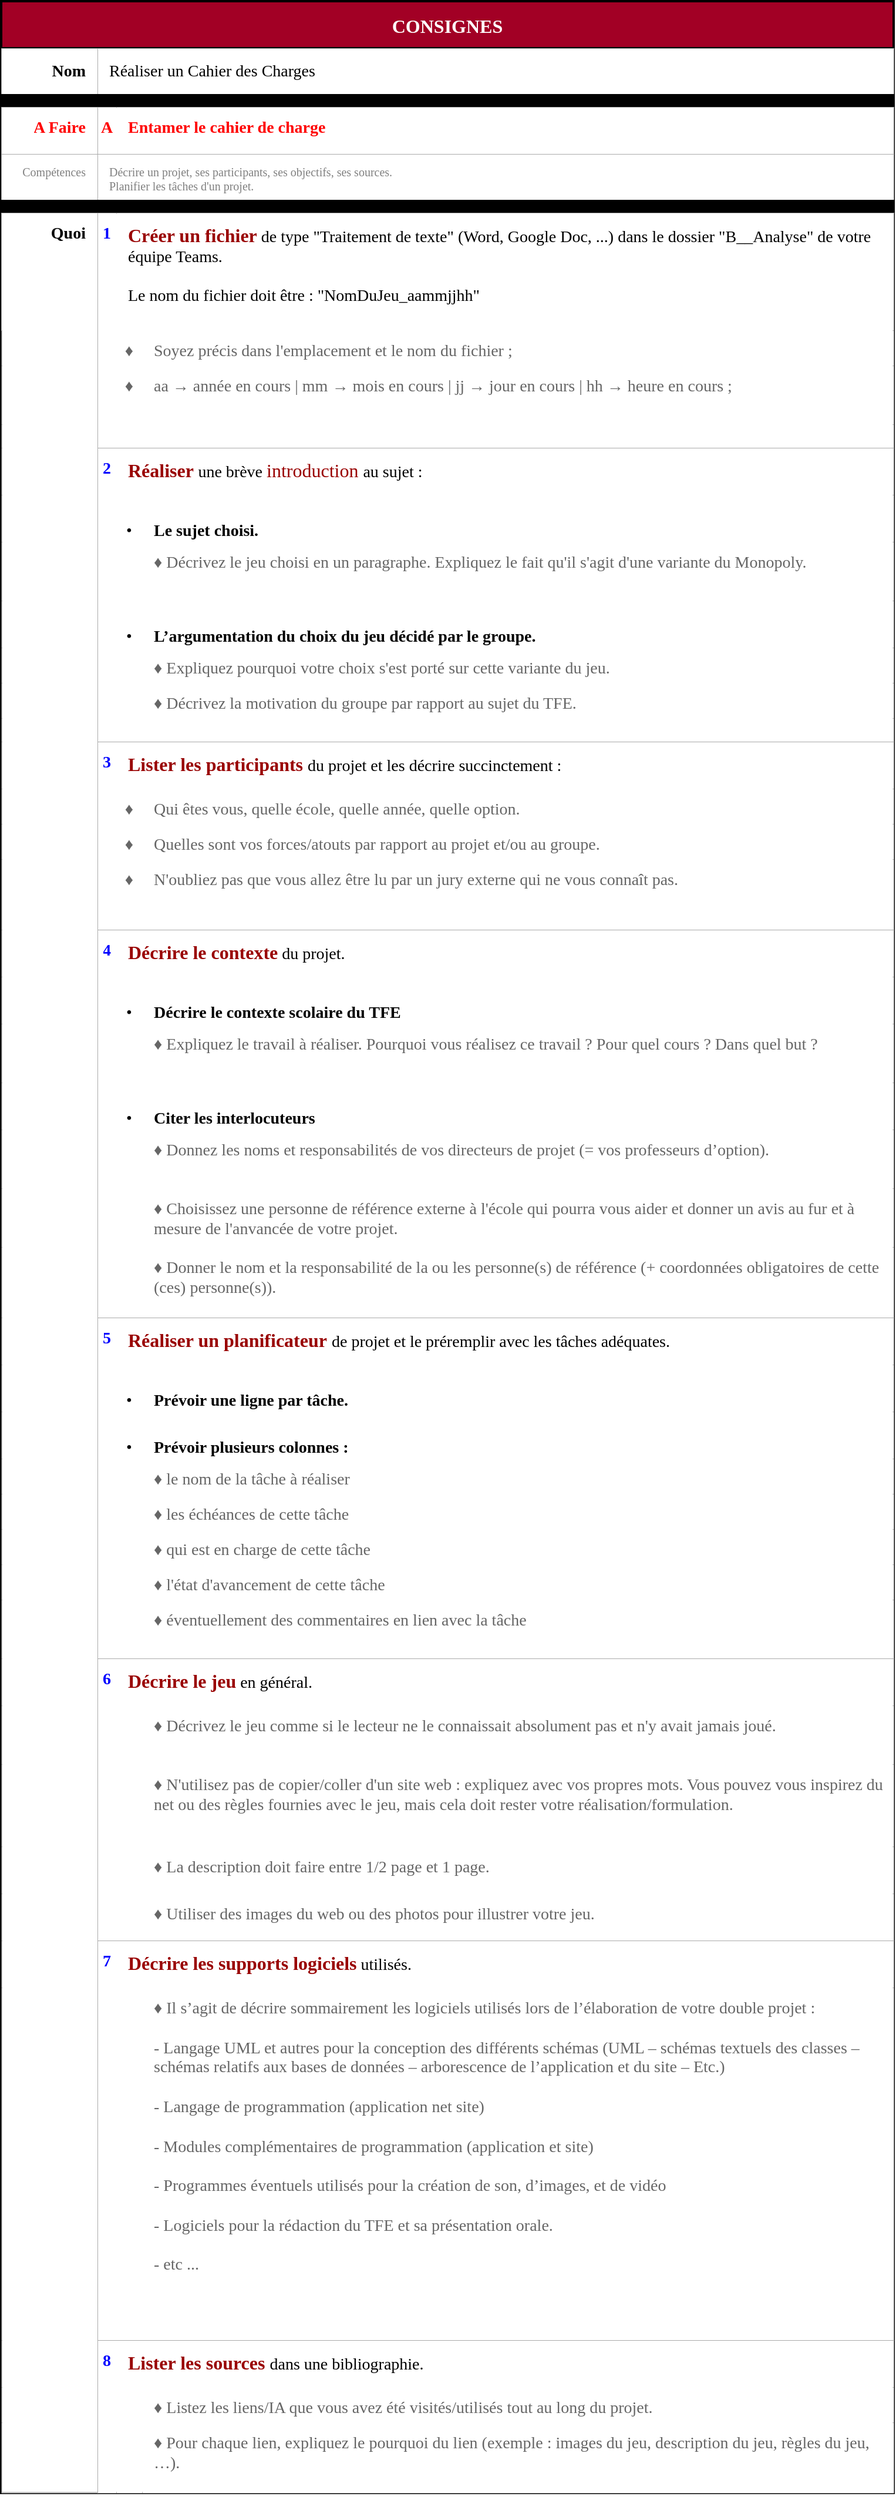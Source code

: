 <mxfile version="22.0.2" type="device">
  <diagram id="2t6HnKjTDQCSfL3WbfWP" name="Enonce">
    <mxGraphModel dx="1050" dy="1518" grid="1" gridSize="10" guides="1" tooltips="1" connect="1" arrows="1" fold="1" page="1" pageScale="1" pageWidth="827" pageHeight="1169" math="0" shadow="0">
      <root>
        <mxCell id="0" />
        <mxCell id="1" parent="0" />
        <mxCell id="oZYQPWerHRaJHQ3plD0u-1" value="CONSIGNES" style="shape=table;startSize=40;container=1;collapsible=0;childLayout=tableLayout;fontFamily=Consolas;fontStyle=1;fontSize=16;fillColor=#A20025;strokeColor=default;spacing=0;strokeWidth=2;perimeterSpacing=0;swimlaneLine=1;shadow=0;columnLines=0;rowLines=0;fontColor=#FFFFFF;align=center;" parent="1" vertex="1">
          <mxGeometry x="41" y="30" width="760" height="2120" as="geometry" />
        </mxCell>
        <mxCell id="oZYQPWerHRaJHQ3plD0u-2" value="" style="shape=tableRow;horizontal=0;startSize=0;swimlaneHead=0;swimlaneBody=0;strokeColor=inherit;top=0;left=0;bottom=0;right=0;collapsible=0;dropTarget=0;fillColor=none;points=[[0,0.5],[1,0.5]];portConstraint=eastwest;fontFamily=Consolas;fontColor=#FF0000;" parent="oZYQPWerHRaJHQ3plD0u-1" vertex="1">
          <mxGeometry y="40" width="760" height="40" as="geometry" />
        </mxCell>
        <mxCell id="oZYQPWerHRaJHQ3plD0u-3" value="Nom" style="shape=partialRectangle;html=1;whiteSpace=wrap;connectable=0;strokeColor=#AAAAAA;overflow=hidden;fillColor=default;top=1;left=1;bottom=0;right=0;pointerEvents=1;fontFamily=Consolas;align=right;spacingRight=10;fontStyle=1;spacing=0;fontColor=default;fontSize=14;strokeWidth=0.5;" parent="oZYQPWerHRaJHQ3plD0u-2" vertex="1">
          <mxGeometry width="82" height="40" as="geometry">
            <mxRectangle width="82" height="40" as="alternateBounds" />
          </mxGeometry>
        </mxCell>
        <mxCell id="oZYQPWerHRaJHQ3plD0u-4" value="Réaliser un Cahier des Charges" style="shape=partialRectangle;html=1;whiteSpace=wrap;connectable=0;strokeColor=#AAAAAA;overflow=hidden;fillColor=default;top=1;left=1;bottom=0;right=0;pointerEvents=1;fontFamily=Consolas;spacingLeft=10;spacingRight=10;spacing=0;align=left;fontColor=default;fontSize=14;strokeWidth=0.5;fontStyle=0;rowspan=1;colspan=3;" parent="oZYQPWerHRaJHQ3plD0u-2" vertex="1">
          <mxGeometry x="82" width="678" height="40" as="geometry">
            <mxRectangle width="16" height="40" as="alternateBounds" />
          </mxGeometry>
        </mxCell>
        <mxCell id="oZYQPWerHRaJHQ3plD0u-5" style="shape=partialRectangle;html=1;whiteSpace=wrap;connectable=0;strokeColor=#AAAAAA;overflow=hidden;fillColor=default;top=0;left=0;bottom=0;right=0;pointerEvents=1;fontFamily=Consolas;spacingLeft=10;spacingRight=10;spacing=0;align=left;fontColor=#000000;fontSize=14;strokeWidth=0.5;fontStyle=0;opacity=80;" parent="oZYQPWerHRaJHQ3plD0u-2" vertex="1" visible="0">
          <mxGeometry x="98" width="22" height="40" as="geometry">
            <mxRectangle width="22" height="40" as="alternateBounds" />
          </mxGeometry>
        </mxCell>
        <mxCell id="oZYQPWerHRaJHQ3plD0u-6" style="shape=partialRectangle;html=1;whiteSpace=wrap;connectable=0;strokeColor=#AAAAAA;overflow=hidden;fillColor=default;top=0;left=0;bottom=0;right=0;pointerEvents=1;fontFamily=Consolas;spacingLeft=10;spacingRight=10;spacing=0;align=left;fontColor=#000000;fontSize=14;strokeWidth=0.5;fontStyle=0;opacity=80;" parent="oZYQPWerHRaJHQ3plD0u-2" vertex="1" visible="0">
          <mxGeometry x="120" width="640" height="40" as="geometry">
            <mxRectangle width="640" height="40" as="alternateBounds" />
          </mxGeometry>
        </mxCell>
        <mxCell id="oZYQPWerHRaJHQ3plD0u-7" value="" style="shape=tableRow;horizontal=0;startSize=0;swimlaneHead=0;swimlaneBody=0;strokeColor=inherit;top=0;left=0;bottom=0;right=0;collapsible=0;dropTarget=0;fillColor=none;points=[[0,0.5],[1,0.5]];portConstraint=eastwest;fontFamily=Consolas;" parent="oZYQPWerHRaJHQ3plD0u-1" vertex="1">
          <mxGeometry y="80" width="760" height="10" as="geometry" />
        </mxCell>
        <mxCell id="oZYQPWerHRaJHQ3plD0u-8" value="" style="shape=partialRectangle;html=1;whiteSpace=wrap;connectable=0;strokeColor=default;overflow=hidden;fillColor=#000000;top=1;left=0;bottom=1;right=0;pointerEvents=1;fontFamily=Consolas;align=center;spacingRight=0;fontStyle=1;spacing=0;fontSize=16;verticalAlign=middle;spacingTop=0;strokeWidth=2;fontColor=#FFFFFF;rowspan=1;colspan=4;" parent="oZYQPWerHRaJHQ3plD0u-7" vertex="1">
          <mxGeometry width="760" height="10" as="geometry">
            <mxRectangle width="82" height="10" as="alternateBounds" />
          </mxGeometry>
        </mxCell>
        <mxCell id="oZYQPWerHRaJHQ3plD0u-9" value="" style="shape=partialRectangle;html=1;whiteSpace=wrap;connectable=0;strokeColor=#AAAAAA;overflow=hidden;fillColor=#FFFFFF;top=1;left=1;bottom=0;right=0;pointerEvents=1;fontFamily=Consolas;spacingLeft=0;spacingRight=0;spacing=0;align=center;fontSize=14;verticalAlign=top;spacingTop=5;fillStyle=auto;strokeWidth=0.5;fontColor=#990000;" parent="oZYQPWerHRaJHQ3plD0u-7" vertex="1" visible="0">
          <mxGeometry x="82" width="16" height="10" as="geometry">
            <mxRectangle width="16" height="10" as="alternateBounds" />
          </mxGeometry>
        </mxCell>
        <mxCell id="oZYQPWerHRaJHQ3plD0u-10" value="" style="shape=partialRectangle;html=1;whiteSpace=wrap;connectable=0;strokeColor=#AAAAAA;overflow=hidden;fillColor=#FFFFFF;top=1;left=0;bottom=0;right=0;pointerEvents=1;fontFamily=Consolas;spacingLeft=10;spacingRight=10;spacing=0;align=left;fontSize=14;verticalAlign=top;spacingTop=5;strokeWidth=0.5;fontColor=#990000;" parent="oZYQPWerHRaJHQ3plD0u-7" vertex="1" visible="0">
          <mxGeometry x="98" width="22" height="10" as="geometry">
            <mxRectangle width="22" height="10" as="alternateBounds" />
          </mxGeometry>
        </mxCell>
        <mxCell id="oZYQPWerHRaJHQ3plD0u-11" style="shape=partialRectangle;html=1;whiteSpace=wrap;connectable=0;strokeColor=#AAAAAA;overflow=hidden;fillColor=#FFFFFF;top=1;left=0;bottom=0;right=0;pointerEvents=1;fontFamily=Consolas;spacingLeft=10;spacingRight=10;spacing=0;align=left;fontSize=14;verticalAlign=top;spacingTop=5;strokeWidth=0.5;fontColor=#990000;" parent="oZYQPWerHRaJHQ3plD0u-7" vertex="1" visible="0">
          <mxGeometry x="120" width="640" height="10" as="geometry">
            <mxRectangle width="640" height="10" as="alternateBounds" />
          </mxGeometry>
        </mxCell>
        <mxCell id="oZYQPWerHRaJHQ3plD0u-12" value="" style="shape=tableRow;horizontal=0;startSize=0;swimlaneHead=0;swimlaneBody=0;strokeColor=inherit;top=0;left=0;bottom=0;right=0;collapsible=0;dropTarget=0;fillColor=none;points=[[0,0.5],[1,0.5]];portConstraint=eastwest;fontFamily=Consolas;fontColor=#FF0000;" parent="oZYQPWerHRaJHQ3plD0u-1" vertex="1">
          <mxGeometry y="90" width="760" height="40" as="geometry" />
        </mxCell>
        <mxCell id="oZYQPWerHRaJHQ3plD0u-13" value="A Faire" style="shape=partialRectangle;html=1;whiteSpace=wrap;connectable=0;strokeColor=#AAAAAA;overflow=hidden;fillColor=default;top=1;left=1;bottom=0;right=0;pointerEvents=1;fontFamily=Consolas;align=right;spacingRight=10;fontStyle=1;spacing=0;fontColor=#FF0000;fontSize=14;strokeWidth=0.5;verticalAlign=top;spacingTop=5;" parent="oZYQPWerHRaJHQ3plD0u-12" vertex="1">
          <mxGeometry width="82" height="40" as="geometry">
            <mxRectangle width="82" height="40" as="alternateBounds" />
          </mxGeometry>
        </mxCell>
        <mxCell id="oZYQPWerHRaJHQ3plD0u-14" value="A" style="shape=partialRectangle;html=1;whiteSpace=wrap;connectable=0;strokeColor=#AAAAAA;overflow=hidden;fillColor=default;top=1;left=1;bottom=0;right=0;pointerEvents=1;fontFamily=Consolas;spacingLeft=0;spacingRight=0;spacing=0;align=center;fontColor=#FF0000;fontSize=14;strokeWidth=0.5;fontStyle=1;verticalAlign=top;spacingTop=5;" parent="oZYQPWerHRaJHQ3plD0u-12" vertex="1">
          <mxGeometry x="82" width="16" height="40" as="geometry">
            <mxRectangle width="16" height="40" as="alternateBounds" />
          </mxGeometry>
        </mxCell>
        <mxCell id="oZYQPWerHRaJHQ3plD0u-15" value="&lt;b style=&quot;border-color: var(--border-color); color: rgb(255, 0, 0);&quot;&gt;Entamer le cahier de charge&lt;/b&gt;" style="shape=partialRectangle;html=1;whiteSpace=wrap;connectable=0;strokeColor=#AAAAAA;overflow=hidden;fillColor=default;top=1;left=0;bottom=0;right=0;pointerEvents=1;fontFamily=Consolas;spacingLeft=10;spacingRight=10;spacing=0;align=left;fontColor=#000000;fontSize=14;strokeWidth=0.5;fontStyle=0;rowspan=1;colspan=2;verticalAlign=top;spacingTop=5;" parent="oZYQPWerHRaJHQ3plD0u-12" vertex="1">
          <mxGeometry x="98" width="662" height="40" as="geometry">
            <mxRectangle width="22" height="40" as="alternateBounds" />
          </mxGeometry>
        </mxCell>
        <mxCell id="oZYQPWerHRaJHQ3plD0u-16" value="" style="shape=partialRectangle;html=1;whiteSpace=wrap;connectable=0;strokeColor=#AAAAAA;overflow=hidden;fillColor=default;top=0;left=0;bottom=0;right=0;pointerEvents=1;fontFamily=Consolas;spacingLeft=10;spacingRight=10;spacing=0;align=left;fontColor=#000000;fontSize=14;strokeWidth=0.5;fontStyle=0;opacity=80;verticalAlign=top;" parent="oZYQPWerHRaJHQ3plD0u-12" vertex="1" visible="0">
          <mxGeometry x="120" width="640" height="40" as="geometry">
            <mxRectangle width="640" height="40" as="alternateBounds" />
          </mxGeometry>
        </mxCell>
        <mxCell id="oZYQPWerHRaJHQ3plD0u-27" value="" style="shape=tableRow;horizontal=0;startSize=0;swimlaneHead=0;swimlaneBody=0;strokeColor=inherit;top=0;left=0;bottom=0;right=0;collapsible=0;dropTarget=0;fillColor=none;points=[[0,0.5],[1,0.5]];portConstraint=eastwest;fontFamily=Consolas;fontColor=#FF0000;" parent="oZYQPWerHRaJHQ3plD0u-1" vertex="1">
          <mxGeometry y="130" width="760" height="40" as="geometry" />
        </mxCell>
        <mxCell id="oZYQPWerHRaJHQ3plD0u-28" value="&lt;font style=&quot;font-weight: normal; font-size: 10px;&quot;&gt;Compétences&lt;/font&gt;" style="shape=partialRectangle;html=1;whiteSpace=wrap;connectable=0;strokeColor=#AAAAAA;overflow=hidden;fillColor=default;top=1;left=1;bottom=0;right=0;pointerEvents=1;fontFamily=Consolas;align=right;spacingRight=10;fontStyle=1;spacing=0;fontColor=#808080;fontSize=10;strokeWidth=0.5;verticalAlign=top;spacingTop=5;" parent="oZYQPWerHRaJHQ3plD0u-27" vertex="1">
          <mxGeometry width="82" height="40" as="geometry">
            <mxRectangle width="82" height="40" as="alternateBounds" />
          </mxGeometry>
        </mxCell>
        <mxCell id="oZYQPWerHRaJHQ3plD0u-29" value="Décrire un projet, ses participants, ses objectifs, ses sources.&lt;br&gt;Planifier les tâches d&#39;un projet." style="shape=partialRectangle;html=1;whiteSpace=wrap;connectable=0;strokeColor=#AAAAAA;overflow=hidden;fillColor=default;top=1;left=1;bottom=0;right=0;pointerEvents=1;fontFamily=Consolas;spacingLeft=10;spacingRight=10;spacing=0;align=left;fontColor=#808080;fontSize=10;strokeWidth=0.5;fontStyle=0;rowspan=1;colspan=3;verticalAlign=top;spacingTop=5;" parent="oZYQPWerHRaJHQ3plD0u-27" vertex="1">
          <mxGeometry x="82" width="678" height="40" as="geometry">
            <mxRectangle width="16" height="40" as="alternateBounds" />
          </mxGeometry>
        </mxCell>
        <mxCell id="oZYQPWerHRaJHQ3plD0u-30" style="shape=partialRectangle;html=1;whiteSpace=wrap;connectable=0;strokeColor=#AAAAAA;overflow=hidden;fillColor=default;top=0;left=0;bottom=0;right=0;pointerEvents=1;fontFamily=Consolas;spacingLeft=10;spacingRight=10;spacing=0;align=left;fontColor=#000000;fontSize=14;strokeWidth=0.5;fontStyle=0;opacity=80;" parent="oZYQPWerHRaJHQ3plD0u-27" vertex="1" visible="0">
          <mxGeometry x="98" width="22" height="40" as="geometry">
            <mxRectangle width="22" height="40" as="alternateBounds" />
          </mxGeometry>
        </mxCell>
        <mxCell id="oZYQPWerHRaJHQ3plD0u-31" style="shape=partialRectangle;html=1;whiteSpace=wrap;connectable=0;strokeColor=#AAAAAA;overflow=hidden;fillColor=default;top=0;left=0;bottom=0;right=0;pointerEvents=1;fontFamily=Consolas;spacingLeft=10;spacingRight=10;spacing=0;align=left;fontColor=#000000;fontSize=14;strokeWidth=0.5;fontStyle=0;opacity=80;" parent="oZYQPWerHRaJHQ3plD0u-27" vertex="1" visible="0">
          <mxGeometry x="120" width="640" height="40" as="geometry">
            <mxRectangle width="640" height="40" as="alternateBounds" />
          </mxGeometry>
        </mxCell>
        <mxCell id="oZYQPWerHRaJHQ3plD0u-32" value="" style="shape=tableRow;horizontal=0;startSize=0;swimlaneHead=0;swimlaneBody=0;strokeColor=inherit;top=0;left=0;bottom=0;right=0;collapsible=0;dropTarget=0;fillColor=none;points=[[0,0.5],[1,0.5]];portConstraint=eastwest;fontFamily=Consolas;" parent="oZYQPWerHRaJHQ3plD0u-1" vertex="1">
          <mxGeometry y="170" width="760" height="10" as="geometry" />
        </mxCell>
        <mxCell id="oZYQPWerHRaJHQ3plD0u-33" value="" style="shape=partialRectangle;html=1;whiteSpace=wrap;connectable=0;strokeColor=default;overflow=hidden;fillColor=#000000;top=1;left=0;bottom=1;right=0;pointerEvents=1;fontFamily=Consolas;align=center;spacingRight=0;fontStyle=1;spacing=0;fontSize=16;verticalAlign=middle;spacingTop=0;strokeWidth=2;fontColor=#FFFFFF;rowspan=1;colspan=4;" parent="oZYQPWerHRaJHQ3plD0u-32" vertex="1">
          <mxGeometry width="760" height="10" as="geometry">
            <mxRectangle width="82" height="10" as="alternateBounds" />
          </mxGeometry>
        </mxCell>
        <mxCell id="oZYQPWerHRaJHQ3plD0u-34" value="" style="shape=partialRectangle;html=1;whiteSpace=wrap;connectable=0;strokeColor=#AAAAAA;overflow=hidden;fillColor=#FFFFFF;top=1;left=1;bottom=0;right=0;pointerEvents=1;fontFamily=Consolas;spacingLeft=0;spacingRight=0;spacing=0;align=center;fontSize=14;verticalAlign=top;spacingTop=5;fillStyle=auto;strokeWidth=0.5;fontColor=#990000;" parent="oZYQPWerHRaJHQ3plD0u-32" vertex="1" visible="0">
          <mxGeometry x="82" width="16" height="10" as="geometry">
            <mxRectangle width="16" height="10" as="alternateBounds" />
          </mxGeometry>
        </mxCell>
        <mxCell id="oZYQPWerHRaJHQ3plD0u-35" value="" style="shape=partialRectangle;html=1;whiteSpace=wrap;connectable=0;strokeColor=#AAAAAA;overflow=hidden;fillColor=#FFFFFF;top=1;left=0;bottom=0;right=0;pointerEvents=1;fontFamily=Consolas;spacingLeft=10;spacingRight=10;spacing=0;align=left;fontSize=14;verticalAlign=top;spacingTop=5;strokeWidth=0.5;fontColor=#990000;" parent="oZYQPWerHRaJHQ3plD0u-32" vertex="1" visible="0">
          <mxGeometry x="98" width="22" height="10" as="geometry">
            <mxRectangle width="22" height="10" as="alternateBounds" />
          </mxGeometry>
        </mxCell>
        <mxCell id="oZYQPWerHRaJHQ3plD0u-36" style="shape=partialRectangle;html=1;whiteSpace=wrap;connectable=0;strokeColor=#AAAAAA;overflow=hidden;fillColor=#FFFFFF;top=1;left=0;bottom=0;right=0;pointerEvents=1;fontFamily=Consolas;spacingLeft=10;spacingRight=10;spacing=0;align=left;fontSize=14;verticalAlign=top;spacingTop=5;strokeWidth=0.5;fontColor=#990000;" parent="oZYQPWerHRaJHQ3plD0u-32" vertex="1" visible="0">
          <mxGeometry x="120" width="640" height="10" as="geometry">
            <mxRectangle width="640" height="10" as="alternateBounds" />
          </mxGeometry>
        </mxCell>
        <mxCell id="oZYQPWerHRaJHQ3plD0u-37" value="" style="shape=tableRow;horizontal=0;startSize=0;swimlaneHead=0;swimlaneBody=0;strokeColor=default;top=0;left=0;bottom=0;right=0;collapsible=0;dropTarget=0;fillColor=none;points=[[0,0.5],[1,0.5]];portConstraint=eastwest;fontFamily=Consolas;" parent="oZYQPWerHRaJHQ3plD0u-1" vertex="1">
          <mxGeometry y="180" width="760" height="100" as="geometry" />
        </mxCell>
        <mxCell id="oZYQPWerHRaJHQ3plD0u-38" value="Quoi" style="shape=partialRectangle;html=1;whiteSpace=wrap;connectable=0;strokeColor=#AAAAAA;overflow=hidden;fillColor=default;top=1;left=1;bottom=0;right=0;pointerEvents=1;fontFamily=Consolas;align=right;spacingRight=10;fontStyle=1;spacing=0;fontSize=14;verticalAlign=top;spacingTop=5;strokeWidth=0.5;" parent="oZYQPWerHRaJHQ3plD0u-37" vertex="1">
          <mxGeometry width="82" height="100" as="geometry">
            <mxRectangle width="82" height="100" as="alternateBounds" />
          </mxGeometry>
        </mxCell>
        <mxCell id="oZYQPWerHRaJHQ3plD0u-39" value="1" style="shape=partialRectangle;html=1;whiteSpace=wrap;connectable=0;strokeColor=#AAAAAA;overflow=hidden;fillColor=default;top=1;left=1;bottom=0;right=0;pointerEvents=1;fontFamily=Consolas;spacingLeft=0;spacingRight=0;spacing=0;align=center;fontSize=14;verticalAlign=top;spacingTop=5;fillStyle=auto;fontStyle=1;fontColor=#0000FF;strokeWidth=0.5;" parent="oZYQPWerHRaJHQ3plD0u-37" vertex="1">
          <mxGeometry x="82" width="16" height="100" as="geometry">
            <mxRectangle width="16" height="100" as="alternateBounds" />
          </mxGeometry>
        </mxCell>
        <mxCell id="oZYQPWerHRaJHQ3plD0u-40" value="&lt;b&gt;&lt;font color=&quot;#990000&quot; style=&quot;font-size: 16px;&quot;&gt;Créer un fichier&lt;/font&gt;&lt;/b&gt; de type &quot;Traitement de texte&quot; (Word, Google Doc, ...) dans le dossier &quot;B__Analyse&quot; de votre équipe Teams.&lt;br&gt;&lt;br&gt;Le nom du fichier doit être : &quot;NomDuJeu_aammjjhh&quot;&amp;nbsp;" style="shape=partialRectangle;html=1;whiteSpace=wrap;connectable=0;strokeColor=#AAAAAA;overflow=hidden;fillColor=default;top=1;left=0;bottom=0;right=0;pointerEvents=1;fontFamily=Consolas;spacingLeft=10;spacingRight=10;spacing=0;align=left;fontSize=14;verticalAlign=top;spacingTop=5;strokeWidth=0.5;rowspan=1;colspan=2;" parent="oZYQPWerHRaJHQ3plD0u-37" vertex="1">
          <mxGeometry x="98" width="662" height="100" as="geometry">
            <mxRectangle width="22" height="100" as="alternateBounds" />
          </mxGeometry>
        </mxCell>
        <mxCell id="oZYQPWerHRaJHQ3plD0u-41" style="shape=partialRectangle;html=1;whiteSpace=wrap;connectable=0;strokeColor=#AAAAAA;overflow=hidden;fillColor=default;top=1;left=0;bottom=0;right=0;pointerEvents=1;fontFamily=Consolas;spacingLeft=10;spacingRight=10;spacing=0;align=left;fontSize=14;verticalAlign=top;spacingTop=5;strokeWidth=0.5;" parent="oZYQPWerHRaJHQ3plD0u-37" vertex="1" visible="0">
          <mxGeometry x="120" width="640" height="100" as="geometry">
            <mxRectangle width="640" height="100" as="alternateBounds" />
          </mxGeometry>
        </mxCell>
        <mxCell id="oZYQPWerHRaJHQ3plD0u-47" value="" style="shape=tableRow;horizontal=0;startSize=0;swimlaneHead=0;swimlaneBody=0;strokeColor=default;top=0;left=0;bottom=0;right=0;collapsible=0;dropTarget=0;fillColor=none;points=[[0,0.5],[1,0.5]];portConstraint=eastwest;fontFamily=Consolas;" parent="oZYQPWerHRaJHQ3plD0u-1" vertex="1">
          <mxGeometry y="280" width="760" height="30" as="geometry" />
        </mxCell>
        <mxCell id="oZYQPWerHRaJHQ3plD0u-48" value="" style="shape=partialRectangle;html=1;whiteSpace=wrap;connectable=0;strokeColor=#AAAAAA;overflow=hidden;fillColor=default;top=0;left=0;bottom=0;right=0;pointerEvents=1;fontFamily=Consolas;align=right;spacingRight=10;fontStyle=1;spacing=0;fontSize=14;verticalAlign=top;spacingTop=5;opacity=80;strokeWidth=0.5;" parent="oZYQPWerHRaJHQ3plD0u-47" vertex="1">
          <mxGeometry width="82" height="30" as="geometry">
            <mxRectangle width="82" height="30" as="alternateBounds" />
          </mxGeometry>
        </mxCell>
        <mxCell id="oZYQPWerHRaJHQ3plD0u-49" value="" style="shape=partialRectangle;html=1;whiteSpace=wrap;connectable=0;strokeColor=#AAAAAA;overflow=hidden;fillColor=default;top=0;left=1;bottom=0;right=0;pointerEvents=1;fontFamily=Consolas;spacingLeft=0;spacingRight=0;spacing=0;align=center;fontSize=14;verticalAlign=top;spacingTop=5;fillStyle=auto;fontStyle=1;fontColor=#0000FF;strokeWidth=0.5;" parent="oZYQPWerHRaJHQ3plD0u-47" vertex="1">
          <mxGeometry x="82" width="16" height="30" as="geometry">
            <mxRectangle width="16" height="30" as="alternateBounds" />
          </mxGeometry>
        </mxCell>
        <mxCell id="oZYQPWerHRaJHQ3plD0u-50" value="♦" style="shape=partialRectangle;html=1;whiteSpace=wrap;connectable=0;strokeColor=#AAAAAA;overflow=hidden;fillColor=default;top=0;left=0;bottom=0;right=0;pointerEvents=1;fontFamily=Consolas;spacingLeft=0;spacingRight=0;spacing=0;align=center;fontSize=14;verticalAlign=top;spacingTop=5;strokeWidth=0.5;fontColor=#666666;" parent="oZYQPWerHRaJHQ3plD0u-47" vertex="1">
          <mxGeometry x="98" width="22" height="30" as="geometry">
            <mxRectangle width="22" height="30" as="alternateBounds" />
          </mxGeometry>
        </mxCell>
        <mxCell id="oZYQPWerHRaJHQ3plD0u-51" value="Soyez précis dans l&#39;emplacement et le nom du fichier ;" style="shape=partialRectangle;html=1;whiteSpace=wrap;connectable=0;strokeColor=#AAAAAA;overflow=hidden;fillColor=default;top=0;left=0;bottom=0;right=0;pointerEvents=1;fontFamily=Consolas;spacingLeft=10;spacingRight=10;spacing=0;align=left;fontSize=14;verticalAlign=top;spacingTop=5;strokeWidth=0.5;fontColor=#666666;" parent="oZYQPWerHRaJHQ3plD0u-47" vertex="1">
          <mxGeometry x="120" width="640" height="30" as="geometry">
            <mxRectangle width="640" height="30" as="alternateBounds" />
          </mxGeometry>
        </mxCell>
        <mxCell id="oZYQPWerHRaJHQ3plD0u-52" value="" style="shape=tableRow;horizontal=0;startSize=0;swimlaneHead=0;swimlaneBody=0;strokeColor=default;top=0;left=0;bottom=0;right=0;collapsible=0;dropTarget=0;fillColor=none;points=[[0,0.5],[1,0.5]];portConstraint=eastwest;fontFamily=Consolas;" parent="oZYQPWerHRaJHQ3plD0u-1" vertex="1">
          <mxGeometry y="310" width="760" height="50" as="geometry" />
        </mxCell>
        <mxCell id="oZYQPWerHRaJHQ3plD0u-53" value="" style="shape=partialRectangle;html=1;whiteSpace=wrap;connectable=0;strokeColor=#AAAAAA;overflow=hidden;fillColor=default;top=0;left=0;bottom=0;right=0;pointerEvents=1;fontFamily=Consolas;align=right;spacingRight=10;fontStyle=1;spacing=0;fontSize=14;verticalAlign=top;spacingTop=5;opacity=80;strokeWidth=0.5;" parent="oZYQPWerHRaJHQ3plD0u-52" vertex="1">
          <mxGeometry width="82" height="50" as="geometry">
            <mxRectangle width="82" height="50" as="alternateBounds" />
          </mxGeometry>
        </mxCell>
        <mxCell id="oZYQPWerHRaJHQ3plD0u-54" value="" style="shape=partialRectangle;html=1;whiteSpace=wrap;connectable=0;strokeColor=#AAAAAA;overflow=hidden;fillColor=default;top=0;left=1;bottom=0;right=0;pointerEvents=1;fontFamily=Consolas;spacingLeft=0;spacingRight=0;spacing=0;align=center;fontSize=14;verticalAlign=top;spacingTop=5;fillStyle=auto;fontStyle=1;fontColor=#0000FF;strokeWidth=0.5;" parent="oZYQPWerHRaJHQ3plD0u-52" vertex="1">
          <mxGeometry x="82" width="16" height="50" as="geometry">
            <mxRectangle width="16" height="50" as="alternateBounds" />
          </mxGeometry>
        </mxCell>
        <mxCell id="oZYQPWerHRaJHQ3plD0u-55" value="♦&lt;br&gt;" style="shape=partialRectangle;html=1;whiteSpace=wrap;connectable=0;strokeColor=#AAAAAA;overflow=hidden;fillColor=default;top=0;left=0;bottom=0;right=0;pointerEvents=1;fontFamily=Consolas;spacingLeft=0;spacingRight=0;spacing=0;align=center;fontSize=14;verticalAlign=top;spacingTop=5;strokeWidth=0.5;fontColor=#666666;" parent="oZYQPWerHRaJHQ3plD0u-52" vertex="1">
          <mxGeometry x="98" width="22" height="50" as="geometry">
            <mxRectangle width="22" height="50" as="alternateBounds" />
          </mxGeometry>
        </mxCell>
        <mxCell id="oZYQPWerHRaJHQ3plD0u-56" value="aa → année en cours | mm → mois en cours | jj → jour en cours | hh → heure en cours ;" style="shape=partialRectangle;html=1;whiteSpace=wrap;connectable=0;strokeColor=#AAAAAA;overflow=hidden;fillColor=default;top=0;left=0;bottom=0;right=0;pointerEvents=1;fontFamily=Consolas;spacingLeft=10;spacingRight=10;spacing=0;align=left;fontSize=14;verticalAlign=top;spacingTop=5;strokeWidth=0.5;fontColor=#666666;" parent="oZYQPWerHRaJHQ3plD0u-52" vertex="1">
          <mxGeometry x="120" width="640" height="50" as="geometry">
            <mxRectangle width="640" height="50" as="alternateBounds" />
          </mxGeometry>
        </mxCell>
        <mxCell id="oZYQPWerHRaJHQ3plD0u-67" value="" style="shape=tableRow;horizontal=0;startSize=0;swimlaneHead=0;swimlaneBody=0;strokeColor=default;top=0;left=0;bottom=0;right=0;collapsible=0;dropTarget=0;fillColor=none;points=[[0,0.5],[1,0.5]];portConstraint=eastwest;fontFamily=Consolas;" parent="oZYQPWerHRaJHQ3plD0u-1" vertex="1">
          <mxGeometry y="360" width="760" height="20" as="geometry" />
        </mxCell>
        <mxCell id="oZYQPWerHRaJHQ3plD0u-68" value="" style="shape=partialRectangle;html=1;whiteSpace=wrap;connectable=0;strokeColor=#AAAAAA;overflow=hidden;fillColor=default;top=0;left=0;bottom=0;right=0;pointerEvents=1;fontFamily=Consolas;align=right;spacingRight=10;fontStyle=1;spacing=0;fontSize=14;verticalAlign=top;spacingTop=5;opacity=80;strokeWidth=0.5;" parent="oZYQPWerHRaJHQ3plD0u-67" vertex="1">
          <mxGeometry width="82" height="20" as="geometry">
            <mxRectangle width="82" height="20" as="alternateBounds" />
          </mxGeometry>
        </mxCell>
        <mxCell id="oZYQPWerHRaJHQ3plD0u-69" value="" style="shape=partialRectangle;html=1;whiteSpace=wrap;connectable=0;strokeColor=#AAAAAA;overflow=hidden;fillColor=default;top=0;left=1;bottom=0;right=0;pointerEvents=1;fontFamily=Consolas;spacingLeft=0;spacingRight=0;spacing=0;align=center;fontSize=14;verticalAlign=top;spacingTop=5;fillStyle=auto;fontStyle=1;fontColor=#0000FF;strokeWidth=0.5;" parent="oZYQPWerHRaJHQ3plD0u-67" vertex="1">
          <mxGeometry x="82" width="16" height="20" as="geometry">
            <mxRectangle width="16" height="20" as="alternateBounds" />
          </mxGeometry>
        </mxCell>
        <mxCell id="oZYQPWerHRaJHQ3plD0u-70" value="" style="shape=partialRectangle;html=1;whiteSpace=wrap;connectable=0;strokeColor=#AAAAAA;overflow=hidden;fillColor=default;top=0;left=0;bottom=0;right=0;pointerEvents=1;fontFamily=Consolas;spacingLeft=10;spacingRight=10;spacing=0;align=center;fontSize=14;verticalAlign=top;spacingTop=5;strokeWidth=0.5;rowspan=1;colspan=2;" parent="oZYQPWerHRaJHQ3plD0u-67" vertex="1">
          <mxGeometry x="98" width="662" height="20" as="geometry">
            <mxRectangle width="22" height="20" as="alternateBounds" />
          </mxGeometry>
        </mxCell>
        <mxCell id="oZYQPWerHRaJHQ3plD0u-71" value="" style="shape=partialRectangle;html=1;whiteSpace=wrap;connectable=0;strokeColor=#AAAAAA;overflow=hidden;fillColor=default;top=0;left=0;bottom=0;right=0;pointerEvents=1;fontFamily=Consolas;spacingLeft=10;spacingRight=10;spacing=0;align=left;fontSize=14;verticalAlign=top;spacingTop=5;strokeWidth=0.5;" parent="oZYQPWerHRaJHQ3plD0u-67" vertex="1" visible="0">
          <mxGeometry x="120" width="640" height="20" as="geometry">
            <mxRectangle width="640" height="20" as="alternateBounds" />
          </mxGeometry>
        </mxCell>
        <mxCell id="oZYQPWerHRaJHQ3plD0u-72" value="" style="shape=tableRow;horizontal=0;startSize=0;swimlaneHead=0;swimlaneBody=0;strokeColor=default;top=0;left=0;bottom=0;right=0;collapsible=0;dropTarget=0;fillColor=none;points=[[0,0.5],[1,0.5]];portConstraint=eastwest;fontFamily=Consolas;" parent="oZYQPWerHRaJHQ3plD0u-1" vertex="1">
          <mxGeometry y="380" width="760" height="40" as="geometry" />
        </mxCell>
        <mxCell id="oZYQPWerHRaJHQ3plD0u-73" value="" style="shape=partialRectangle;html=1;whiteSpace=wrap;connectable=0;strokeColor=#AAAAAA;overflow=hidden;fillColor=default;top=0;left=0;bottom=0;right=0;pointerEvents=1;fontFamily=Consolas;align=right;spacingRight=10;fontStyle=1;spacing=0;fontSize=14;verticalAlign=top;spacingTop=5;opacity=80;strokeWidth=0.5;" parent="oZYQPWerHRaJHQ3plD0u-72" vertex="1">
          <mxGeometry width="82" height="40" as="geometry">
            <mxRectangle width="82" height="40" as="alternateBounds" />
          </mxGeometry>
        </mxCell>
        <mxCell id="oZYQPWerHRaJHQ3plD0u-74" value="2" style="shape=partialRectangle;html=1;whiteSpace=wrap;connectable=0;strokeColor=#AAAAAA;overflow=hidden;fillColor=default;top=1;left=1;bottom=0;right=0;pointerEvents=1;fontFamily=Consolas;spacingLeft=0;spacingRight=0;spacing=0;align=center;fontSize=14;verticalAlign=top;spacingTop=5;fillStyle=auto;fontStyle=1;fontColor=#0000FF;strokeWidth=0.5;" parent="oZYQPWerHRaJHQ3plD0u-72" vertex="1">
          <mxGeometry x="82" width="16" height="40" as="geometry">
            <mxRectangle width="16" height="40" as="alternateBounds" />
          </mxGeometry>
        </mxCell>
        <mxCell id="oZYQPWerHRaJHQ3plD0u-75" value="&lt;b&gt;&lt;font color=&quot;#990000&quot; style=&quot;font-size: 16px;&quot;&gt;Réaliser &lt;/font&gt;&lt;/b&gt;une brève &lt;font style=&quot;font-size: 16px;&quot; color=&quot;#990000&quot;&gt;introduction &lt;/font&gt;au sujet :" style="shape=partialRectangle;html=1;whiteSpace=wrap;connectable=0;strokeColor=#AAAAAA;overflow=hidden;fillColor=default;top=1;left=0;bottom=0;right=0;pointerEvents=1;fontFamily=Consolas;spacingLeft=10;spacingRight=10;spacing=0;align=left;fontSize=14;verticalAlign=top;spacingTop=5;strokeWidth=0.5;rowspan=1;colspan=2;" parent="oZYQPWerHRaJHQ3plD0u-72" vertex="1">
          <mxGeometry x="98" width="662" height="40" as="geometry">
            <mxRectangle width="22" height="40" as="alternateBounds" />
          </mxGeometry>
        </mxCell>
        <mxCell id="oZYQPWerHRaJHQ3plD0u-76" style="shape=partialRectangle;html=1;whiteSpace=wrap;connectable=0;strokeColor=#AAAAAA;overflow=hidden;fillColor=default;top=1;left=1;bottom=0;right=0;pointerEvents=1;fontFamily=Consolas;spacingLeft=10;spacingRight=10;spacing=0;align=left;fontSize=14;verticalAlign=top;spacingTop=5;strokeWidth=0.5;" parent="oZYQPWerHRaJHQ3plD0u-72" vertex="1" visible="0">
          <mxGeometry x="120" width="640" height="40" as="geometry">
            <mxRectangle width="640" height="40" as="alternateBounds" />
          </mxGeometry>
        </mxCell>
        <mxCell id="oZYQPWerHRaJHQ3plD0u-77" value="" style="shape=tableRow;horizontal=0;startSize=0;swimlaneHead=0;swimlaneBody=0;strokeColor=default;top=0;left=0;bottom=0;right=0;collapsible=0;dropTarget=0;fillColor=none;points=[[0,0.5],[1,0.5]];portConstraint=eastwest;fontFamily=Consolas;" parent="oZYQPWerHRaJHQ3plD0u-1" vertex="1">
          <mxGeometry y="420" width="760" height="40" as="geometry" />
        </mxCell>
        <mxCell id="oZYQPWerHRaJHQ3plD0u-78" value="" style="shape=partialRectangle;html=1;whiteSpace=wrap;connectable=0;strokeColor=#AAAAAA;overflow=hidden;fillColor=default;top=0;left=0;bottom=0;right=0;pointerEvents=1;fontFamily=Consolas;align=right;spacingRight=10;fontStyle=1;spacing=0;fontSize=14;verticalAlign=top;spacingTop=5;opacity=80;strokeWidth=0.5;" parent="oZYQPWerHRaJHQ3plD0u-77" vertex="1">
          <mxGeometry width="82" height="40" as="geometry">
            <mxRectangle width="82" height="40" as="alternateBounds" />
          </mxGeometry>
        </mxCell>
        <mxCell id="oZYQPWerHRaJHQ3plD0u-79" value="" style="shape=partialRectangle;html=1;whiteSpace=wrap;connectable=0;strokeColor=#AAAAAA;overflow=hidden;fillColor=default;top=0;left=1;bottom=0;right=0;pointerEvents=1;fontFamily=Consolas;spacingLeft=0;spacingRight=0;spacing=0;align=center;fontSize=14;verticalAlign=top;spacingTop=5;fillStyle=auto;fontStyle=1;fontColor=#0000FF;strokeWidth=0.5;" parent="oZYQPWerHRaJHQ3plD0u-77" vertex="1">
          <mxGeometry x="82" width="16" height="40" as="geometry">
            <mxRectangle width="16" height="40" as="alternateBounds" />
          </mxGeometry>
        </mxCell>
        <mxCell id="oZYQPWerHRaJHQ3plD0u-80" value="•" style="shape=partialRectangle;html=1;whiteSpace=wrap;connectable=0;strokeColor=#AAAAAA;overflow=hidden;fillColor=default;top=0;left=0;bottom=0;right=0;pointerEvents=1;fontFamily=Consolas;spacingLeft=0;spacingRight=0;spacing=0;align=center;fontSize=14;verticalAlign=bottom;spacingTop=5;strokeWidth=0.5;" parent="oZYQPWerHRaJHQ3plD0u-77" vertex="1">
          <mxGeometry x="98" width="22" height="40" as="geometry">
            <mxRectangle width="22" height="40" as="alternateBounds" />
          </mxGeometry>
        </mxCell>
        <mxCell id="oZYQPWerHRaJHQ3plD0u-81" value="Le sujet choisi." style="shape=partialRectangle;html=1;whiteSpace=wrap;connectable=0;strokeColor=#AAAAAA;overflow=hidden;fillColor=default;top=0;left=0;bottom=0;right=0;pointerEvents=1;fontFamily=Consolas;spacingLeft=10;spacingRight=10;spacing=0;align=left;fontSize=14;verticalAlign=bottom;spacingTop=5;strokeWidth=0.5;fontStyle=1" parent="oZYQPWerHRaJHQ3plD0u-77" vertex="1">
          <mxGeometry x="120" width="640" height="40" as="geometry">
            <mxRectangle width="640" height="40" as="alternateBounds" />
          </mxGeometry>
        </mxCell>
        <mxCell id="oZYQPWerHRaJHQ3plD0u-82" value="" style="shape=tableRow;horizontal=0;startSize=0;swimlaneHead=0;swimlaneBody=0;strokeColor=default;top=0;left=0;bottom=0;right=0;collapsible=0;dropTarget=0;fillColor=none;points=[[0,0.5],[1,0.5]];portConstraint=eastwest;fontFamily=Consolas;" parent="oZYQPWerHRaJHQ3plD0u-1" vertex="1">
          <mxGeometry y="460" width="760" height="50" as="geometry" />
        </mxCell>
        <mxCell id="oZYQPWerHRaJHQ3plD0u-83" value="" style="shape=partialRectangle;html=1;whiteSpace=wrap;connectable=0;strokeColor=#AAAAAA;overflow=hidden;fillColor=default;top=0;left=0;bottom=0;right=0;pointerEvents=1;fontFamily=Consolas;align=right;spacingRight=10;fontStyle=1;spacing=0;fontSize=14;verticalAlign=top;spacingTop=5;opacity=80;strokeWidth=0.5;" parent="oZYQPWerHRaJHQ3plD0u-82" vertex="1">
          <mxGeometry width="82" height="50" as="geometry">
            <mxRectangle width="82" height="50" as="alternateBounds" />
          </mxGeometry>
        </mxCell>
        <mxCell id="oZYQPWerHRaJHQ3plD0u-84" value="" style="shape=partialRectangle;html=1;whiteSpace=wrap;connectable=0;strokeColor=#AAAAAA;overflow=hidden;fillColor=default;top=0;left=1;bottom=0;right=0;pointerEvents=1;fontFamily=Consolas;spacingLeft=0;spacingRight=0;spacing=0;align=center;fontSize=14;verticalAlign=top;spacingTop=5;fillStyle=auto;fontStyle=1;fontColor=#0000FF;strokeWidth=0.5;" parent="oZYQPWerHRaJHQ3plD0u-82" vertex="1">
          <mxGeometry x="82" width="16" height="50" as="geometry">
            <mxRectangle width="16" height="50" as="alternateBounds" />
          </mxGeometry>
        </mxCell>
        <mxCell id="oZYQPWerHRaJHQ3plD0u-85" value="" style="shape=partialRectangle;html=1;whiteSpace=wrap;connectable=0;strokeColor=#AAAAAA;overflow=hidden;fillColor=default;top=0;left=0;bottom=0;right=0;pointerEvents=1;fontFamily=Consolas;spacingLeft=10;spacingRight=10;spacing=0;align=left;fontSize=14;verticalAlign=top;spacingTop=5;strokeWidth=0.5;" parent="oZYQPWerHRaJHQ3plD0u-82" vertex="1">
          <mxGeometry x="98" width="22" height="50" as="geometry">
            <mxRectangle width="22" height="50" as="alternateBounds" />
          </mxGeometry>
        </mxCell>
        <mxCell id="oZYQPWerHRaJHQ3plD0u-86" value="♦ Décrivez le jeu choisi en un paragraphe. Expliquez le fait qu&#39;il s&#39;agit d&#39;une variante du Monopoly." style="shape=partialRectangle;html=1;whiteSpace=wrap;connectable=0;strokeColor=#AAAAAA;overflow=hidden;fillColor=default;top=0;left=0;bottom=0;right=0;pointerEvents=1;fontFamily=Consolas;spacingLeft=10;spacingRight=10;spacing=0;align=left;fontSize=14;verticalAlign=top;spacingTop=5;strokeWidth=0.5;fontColor=#666666;" parent="oZYQPWerHRaJHQ3plD0u-82" vertex="1">
          <mxGeometry x="120" width="640" height="50" as="geometry">
            <mxRectangle width="640" height="50" as="alternateBounds" />
          </mxGeometry>
        </mxCell>
        <mxCell id="oA4gLVRiC1Jgkl2eFwUs-11" value="" style="shape=tableRow;horizontal=0;startSize=0;swimlaneHead=0;swimlaneBody=0;strokeColor=default;top=0;left=0;bottom=0;right=0;collapsible=0;dropTarget=0;fillColor=none;points=[[0,0.5],[1,0.5]];portConstraint=eastwest;fontFamily=Consolas;" parent="oZYQPWerHRaJHQ3plD0u-1" vertex="1">
          <mxGeometry y="510" width="760" height="40" as="geometry" />
        </mxCell>
        <mxCell id="oA4gLVRiC1Jgkl2eFwUs-12" value="" style="shape=partialRectangle;html=1;whiteSpace=wrap;connectable=0;strokeColor=#AAAAAA;overflow=hidden;fillColor=default;top=0;left=0;bottom=0;right=0;pointerEvents=1;fontFamily=Consolas;align=right;spacingRight=10;fontStyle=1;spacing=0;fontSize=14;verticalAlign=top;spacingTop=5;opacity=80;strokeWidth=0.5;" parent="oA4gLVRiC1Jgkl2eFwUs-11" vertex="1">
          <mxGeometry width="82" height="40" as="geometry">
            <mxRectangle width="82" height="40" as="alternateBounds" />
          </mxGeometry>
        </mxCell>
        <mxCell id="oA4gLVRiC1Jgkl2eFwUs-13" value="" style="shape=partialRectangle;html=1;whiteSpace=wrap;connectable=0;strokeColor=#AAAAAA;overflow=hidden;fillColor=default;top=0;left=1;bottom=0;right=0;pointerEvents=1;fontFamily=Consolas;spacingLeft=0;spacingRight=0;spacing=0;align=center;fontSize=14;verticalAlign=top;spacingTop=5;fillStyle=auto;fontStyle=1;fontColor=#0000FF;strokeWidth=0.5;" parent="oA4gLVRiC1Jgkl2eFwUs-11" vertex="1">
          <mxGeometry x="82" width="16" height="40" as="geometry">
            <mxRectangle width="16" height="40" as="alternateBounds" />
          </mxGeometry>
        </mxCell>
        <mxCell id="oA4gLVRiC1Jgkl2eFwUs-14" value="•" style="shape=partialRectangle;html=1;whiteSpace=wrap;connectable=0;strokeColor=#AAAAAA;overflow=hidden;fillColor=default;top=0;left=0;bottom=0;right=0;pointerEvents=1;fontFamily=Consolas;spacingLeft=0;spacingRight=0;spacing=0;align=center;fontSize=14;verticalAlign=bottom;spacingTop=5;strokeWidth=0.5;" parent="oA4gLVRiC1Jgkl2eFwUs-11" vertex="1">
          <mxGeometry x="98" width="22" height="40" as="geometry">
            <mxRectangle width="22" height="40" as="alternateBounds" />
          </mxGeometry>
        </mxCell>
        <mxCell id="oA4gLVRiC1Jgkl2eFwUs-15" value="L’argumentation du choix du jeu décidé par le groupe." style="shape=partialRectangle;html=1;whiteSpace=wrap;connectable=0;strokeColor=#AAAAAA;overflow=hidden;fillColor=default;top=0;left=0;bottom=0;right=0;pointerEvents=1;fontFamily=Consolas;spacingLeft=10;spacingRight=10;spacing=0;align=left;fontSize=14;verticalAlign=bottom;spacingTop=5;strokeWidth=0.5;fontStyle=1" parent="oA4gLVRiC1Jgkl2eFwUs-11" vertex="1">
          <mxGeometry x="120" width="640" height="40" as="geometry">
            <mxRectangle width="640" height="40" as="alternateBounds" />
          </mxGeometry>
        </mxCell>
        <mxCell id="oA4gLVRiC1Jgkl2eFwUs-21" value="" style="shape=tableRow;horizontal=0;startSize=0;swimlaneHead=0;swimlaneBody=0;strokeColor=default;top=0;left=0;bottom=0;right=0;collapsible=0;dropTarget=0;fillColor=none;points=[[0,0.5],[1,0.5]];portConstraint=eastwest;fontFamily=Consolas;" parent="oZYQPWerHRaJHQ3plD0u-1" vertex="1">
          <mxGeometry y="550" width="760" height="30" as="geometry" />
        </mxCell>
        <mxCell id="oA4gLVRiC1Jgkl2eFwUs-22" value="" style="shape=partialRectangle;html=1;whiteSpace=wrap;connectable=0;strokeColor=#AAAAAA;overflow=hidden;fillColor=default;top=0;left=0;bottom=0;right=0;pointerEvents=1;fontFamily=Consolas;align=right;spacingRight=10;fontStyle=1;spacing=0;fontSize=14;verticalAlign=top;spacingTop=5;opacity=80;strokeWidth=0.5;" parent="oA4gLVRiC1Jgkl2eFwUs-21" vertex="1">
          <mxGeometry width="82" height="30" as="geometry">
            <mxRectangle width="82" height="30" as="alternateBounds" />
          </mxGeometry>
        </mxCell>
        <mxCell id="oA4gLVRiC1Jgkl2eFwUs-23" value="" style="shape=partialRectangle;html=1;whiteSpace=wrap;connectable=0;strokeColor=#AAAAAA;overflow=hidden;fillColor=default;top=0;left=1;bottom=0;right=0;pointerEvents=1;fontFamily=Consolas;spacingLeft=0;spacingRight=0;spacing=0;align=center;fontSize=14;verticalAlign=top;spacingTop=5;fillStyle=auto;fontStyle=1;fontColor=#0000FF;strokeWidth=0.5;" parent="oA4gLVRiC1Jgkl2eFwUs-21" vertex="1">
          <mxGeometry x="82" width="16" height="30" as="geometry">
            <mxRectangle width="16" height="30" as="alternateBounds" />
          </mxGeometry>
        </mxCell>
        <mxCell id="oA4gLVRiC1Jgkl2eFwUs-24" value="" style="shape=partialRectangle;html=1;whiteSpace=wrap;connectable=0;strokeColor=#AAAAAA;overflow=hidden;fillColor=default;top=0;left=0;bottom=0;right=0;pointerEvents=1;fontFamily=Consolas;spacingLeft=10;spacingRight=10;spacing=0;align=left;fontSize=14;verticalAlign=top;spacingTop=5;strokeWidth=0.5;" parent="oA4gLVRiC1Jgkl2eFwUs-21" vertex="1">
          <mxGeometry x="98" width="22" height="30" as="geometry">
            <mxRectangle width="22" height="30" as="alternateBounds" />
          </mxGeometry>
        </mxCell>
        <mxCell id="oA4gLVRiC1Jgkl2eFwUs-25" value="♦ Expliquez pourquoi votre choix s&#39;est porté sur cette variante du jeu.&lt;br&gt;" style="shape=partialRectangle;html=1;whiteSpace=wrap;connectable=0;strokeColor=#AAAAAA;overflow=hidden;fillColor=default;top=0;left=0;bottom=0;right=0;pointerEvents=1;fontFamily=Consolas;spacingLeft=10;spacingRight=10;spacing=0;align=left;fontSize=14;verticalAlign=top;spacingTop=5;strokeWidth=0.5;fontColor=#666666;" parent="oA4gLVRiC1Jgkl2eFwUs-21" vertex="1">
          <mxGeometry x="120" width="640" height="30" as="geometry">
            <mxRectangle width="640" height="30" as="alternateBounds" />
          </mxGeometry>
        </mxCell>
        <mxCell id="oA4gLVRiC1Jgkl2eFwUs-26" value="" style="shape=tableRow;horizontal=0;startSize=0;swimlaneHead=0;swimlaneBody=0;strokeColor=default;top=0;left=0;bottom=0;right=0;collapsible=0;dropTarget=0;fillColor=none;points=[[0,0.5],[1,0.5]];portConstraint=eastwest;fontFamily=Consolas;" parent="oZYQPWerHRaJHQ3plD0u-1" vertex="1">
          <mxGeometry y="580" width="760" height="30" as="geometry" />
        </mxCell>
        <mxCell id="oA4gLVRiC1Jgkl2eFwUs-27" value="" style="shape=partialRectangle;html=1;whiteSpace=wrap;connectable=0;strokeColor=#AAAAAA;overflow=hidden;fillColor=default;top=0;left=0;bottom=0;right=0;pointerEvents=1;fontFamily=Consolas;align=right;spacingRight=10;fontStyle=1;spacing=0;fontSize=14;verticalAlign=top;spacingTop=5;opacity=80;strokeWidth=0.5;" parent="oA4gLVRiC1Jgkl2eFwUs-26" vertex="1">
          <mxGeometry width="82" height="30" as="geometry">
            <mxRectangle width="82" height="30" as="alternateBounds" />
          </mxGeometry>
        </mxCell>
        <mxCell id="oA4gLVRiC1Jgkl2eFwUs-28" value="" style="shape=partialRectangle;html=1;whiteSpace=wrap;connectable=0;strokeColor=#AAAAAA;overflow=hidden;fillColor=default;top=0;left=1;bottom=0;right=0;pointerEvents=1;fontFamily=Consolas;spacingLeft=0;spacingRight=0;spacing=0;align=center;fontSize=14;verticalAlign=top;spacingTop=5;fillStyle=auto;fontStyle=1;fontColor=#0000FF;strokeWidth=0.5;" parent="oA4gLVRiC1Jgkl2eFwUs-26" vertex="1">
          <mxGeometry x="82" width="16" height="30" as="geometry">
            <mxRectangle width="16" height="30" as="alternateBounds" />
          </mxGeometry>
        </mxCell>
        <mxCell id="oA4gLVRiC1Jgkl2eFwUs-29" value="" style="shape=partialRectangle;html=1;whiteSpace=wrap;connectable=0;strokeColor=#AAAAAA;overflow=hidden;fillColor=default;top=0;left=0;bottom=0;right=0;pointerEvents=1;fontFamily=Consolas;spacingLeft=10;spacingRight=10;spacing=0;align=left;fontSize=14;verticalAlign=top;spacingTop=5;strokeWidth=0.5;" parent="oA4gLVRiC1Jgkl2eFwUs-26" vertex="1">
          <mxGeometry x="98" width="22" height="30" as="geometry">
            <mxRectangle width="22" height="30" as="alternateBounds" />
          </mxGeometry>
        </mxCell>
        <mxCell id="oA4gLVRiC1Jgkl2eFwUs-30" value="♦ Décrivez la motivation du groupe par rapport au sujet du TFE." style="shape=partialRectangle;html=1;whiteSpace=wrap;connectable=0;strokeColor=#AAAAAA;overflow=hidden;fillColor=default;top=0;left=0;bottom=0;right=0;pointerEvents=1;fontFamily=Consolas;spacingLeft=10;spacingRight=10;spacing=0;align=left;fontSize=14;verticalAlign=top;spacingTop=5;strokeWidth=0.5;fontColor=#666666;" parent="oA4gLVRiC1Jgkl2eFwUs-26" vertex="1">
          <mxGeometry x="120" width="640" height="30" as="geometry">
            <mxRectangle width="640" height="30" as="alternateBounds" />
          </mxGeometry>
        </mxCell>
        <mxCell id="oZYQPWerHRaJHQ3plD0u-87" value="" style="shape=tableRow;horizontal=0;startSize=0;swimlaneHead=0;swimlaneBody=0;strokeColor=default;top=0;left=0;bottom=0;right=0;collapsible=0;dropTarget=0;fillColor=none;points=[[0,0.5],[1,0.5]];portConstraint=eastwest;fontFamily=Consolas;" parent="oZYQPWerHRaJHQ3plD0u-1" vertex="1">
          <mxGeometry y="610" width="760" height="20" as="geometry" />
        </mxCell>
        <mxCell id="oZYQPWerHRaJHQ3plD0u-88" value="" style="shape=partialRectangle;html=1;whiteSpace=wrap;connectable=0;strokeColor=#AAAAAA;overflow=hidden;fillColor=default;top=0;left=0;bottom=0;right=0;pointerEvents=1;fontFamily=Consolas;align=right;spacingRight=10;fontStyle=1;spacing=0;fontSize=14;verticalAlign=top;spacingTop=5;opacity=80;strokeWidth=0.5;" parent="oZYQPWerHRaJHQ3plD0u-87" vertex="1">
          <mxGeometry width="82" height="20" as="geometry">
            <mxRectangle width="82" height="20" as="alternateBounds" />
          </mxGeometry>
        </mxCell>
        <mxCell id="oZYQPWerHRaJHQ3plD0u-89" value="" style="shape=partialRectangle;html=1;whiteSpace=wrap;connectable=0;strokeColor=#AAAAAA;overflow=hidden;fillColor=default;top=0;left=1;bottom=0;right=0;pointerEvents=1;fontFamily=Consolas;spacingLeft=0;spacingRight=0;spacing=0;align=center;fontSize=14;verticalAlign=top;spacingTop=5;fillStyle=auto;fontStyle=1;fontColor=#0000FF;strokeWidth=0.5;" parent="oZYQPWerHRaJHQ3plD0u-87" vertex="1">
          <mxGeometry x="82" width="16" height="20" as="geometry">
            <mxRectangle width="16" height="20" as="alternateBounds" />
          </mxGeometry>
        </mxCell>
        <mxCell id="oZYQPWerHRaJHQ3plD0u-90" value="" style="shape=partialRectangle;html=1;whiteSpace=wrap;connectable=0;strokeColor=#AAAAAA;overflow=hidden;fillColor=default;top=0;left=0;bottom=0;right=0;pointerEvents=1;fontFamily=Consolas;spacingLeft=10;spacingRight=10;spacing=0;align=left;fontSize=14;verticalAlign=top;spacingTop=5;strokeWidth=0.5;rowspan=1;colspan=2;" parent="oZYQPWerHRaJHQ3plD0u-87" vertex="1">
          <mxGeometry x="98" width="662" height="20" as="geometry">
            <mxRectangle width="22" height="20" as="alternateBounds" />
          </mxGeometry>
        </mxCell>
        <mxCell id="oZYQPWerHRaJHQ3plD0u-91" style="shape=partialRectangle;html=1;whiteSpace=wrap;connectable=0;strokeColor=#AAAAAA;overflow=hidden;fillColor=default;top=1;left=1;bottom=0;right=0;pointerEvents=1;fontFamily=Consolas;spacingLeft=10;spacingRight=10;spacing=0;align=left;fontSize=14;verticalAlign=top;spacingTop=5;strokeWidth=0.5;" parent="oZYQPWerHRaJHQ3plD0u-87" vertex="1" visible="0">
          <mxGeometry x="120" width="640" height="20" as="geometry">
            <mxRectangle width="640" height="20" as="alternateBounds" />
          </mxGeometry>
        </mxCell>
        <mxCell id="oA4gLVRiC1Jgkl2eFwUs-31" value="" style="shape=tableRow;horizontal=0;startSize=0;swimlaneHead=0;swimlaneBody=0;strokeColor=default;top=0;left=0;bottom=0;right=0;collapsible=0;dropTarget=0;fillColor=none;points=[[0,0.5],[1,0.5]];portConstraint=eastwest;fontFamily=Consolas;" parent="oZYQPWerHRaJHQ3plD0u-1" vertex="1">
          <mxGeometry y="630" width="760" height="40" as="geometry" />
        </mxCell>
        <mxCell id="oA4gLVRiC1Jgkl2eFwUs-32" value="" style="shape=partialRectangle;html=1;whiteSpace=wrap;connectable=0;strokeColor=#AAAAAA;overflow=hidden;fillColor=default;top=0;left=0;bottom=0;right=0;pointerEvents=1;fontFamily=Consolas;align=right;spacingRight=10;fontStyle=1;spacing=0;fontSize=14;verticalAlign=top;spacingTop=5;opacity=80;strokeWidth=0.5;" parent="oA4gLVRiC1Jgkl2eFwUs-31" vertex="1">
          <mxGeometry width="82" height="40" as="geometry">
            <mxRectangle width="82" height="40" as="alternateBounds" />
          </mxGeometry>
        </mxCell>
        <mxCell id="oA4gLVRiC1Jgkl2eFwUs-33" value="3" style="shape=partialRectangle;html=1;whiteSpace=wrap;connectable=0;strokeColor=#AAAAAA;overflow=hidden;fillColor=default;top=1;left=1;bottom=0;right=0;pointerEvents=1;fontFamily=Consolas;spacingLeft=0;spacingRight=0;spacing=0;align=center;fontSize=14;verticalAlign=top;spacingTop=5;fillStyle=auto;fontStyle=1;fontColor=#0000FF;strokeWidth=0.5;" parent="oA4gLVRiC1Jgkl2eFwUs-31" vertex="1">
          <mxGeometry x="82" width="16" height="40" as="geometry">
            <mxRectangle width="16" height="40" as="alternateBounds" />
          </mxGeometry>
        </mxCell>
        <mxCell id="oA4gLVRiC1Jgkl2eFwUs-34" value="&lt;b&gt;&lt;font style=&quot;font-size: 16px;&quot; color=&quot;#990000&quot;&gt;Lister les participants &lt;/font&gt;&lt;/b&gt;du projet et les décrire succinctement :" style="shape=partialRectangle;html=1;whiteSpace=wrap;connectable=0;strokeColor=#AAAAAA;overflow=hidden;fillColor=default;top=1;left=0;bottom=0;right=0;pointerEvents=1;fontFamily=Consolas;spacingLeft=10;spacingRight=10;spacing=0;align=left;fontSize=14;verticalAlign=top;spacingTop=5;strokeWidth=0.5;rowspan=1;colspan=2;" parent="oA4gLVRiC1Jgkl2eFwUs-31" vertex="1">
          <mxGeometry x="98" width="662" height="40" as="geometry">
            <mxRectangle width="22" height="40" as="alternateBounds" />
          </mxGeometry>
        </mxCell>
        <mxCell id="oA4gLVRiC1Jgkl2eFwUs-35" style="shape=partialRectangle;html=1;whiteSpace=wrap;connectable=0;strokeColor=#AAAAAA;overflow=hidden;fillColor=default;top=1;left=1;bottom=0;right=0;pointerEvents=1;fontFamily=Consolas;spacingLeft=10;spacingRight=10;spacing=0;align=left;fontSize=14;verticalAlign=top;spacingTop=5;strokeWidth=0.5;" parent="oA4gLVRiC1Jgkl2eFwUs-31" vertex="1" visible="0">
          <mxGeometry x="120" width="640" height="40" as="geometry">
            <mxRectangle width="640" height="40" as="alternateBounds" />
          </mxGeometry>
        </mxCell>
        <mxCell id="oA4gLVRiC1Jgkl2eFwUs-41" value="" style="shape=tableRow;horizontal=0;startSize=0;swimlaneHead=0;swimlaneBody=0;strokeColor=default;top=0;left=0;bottom=0;right=0;collapsible=0;dropTarget=0;fillColor=none;points=[[0,0.5],[1,0.5]];portConstraint=eastwest;fontFamily=Consolas;" parent="oZYQPWerHRaJHQ3plD0u-1" vertex="1">
          <mxGeometry y="670" width="760" height="30" as="geometry" />
        </mxCell>
        <mxCell id="oA4gLVRiC1Jgkl2eFwUs-42" value="" style="shape=partialRectangle;html=1;whiteSpace=wrap;connectable=0;strokeColor=#AAAAAA;overflow=hidden;fillColor=default;top=0;left=0;bottom=0;right=0;pointerEvents=1;fontFamily=Consolas;align=right;spacingRight=10;fontStyle=1;spacing=0;fontSize=14;verticalAlign=top;spacingTop=5;opacity=80;strokeWidth=0.5;" parent="oA4gLVRiC1Jgkl2eFwUs-41" vertex="1">
          <mxGeometry width="82" height="30" as="geometry">
            <mxRectangle width="82" height="30" as="alternateBounds" />
          </mxGeometry>
        </mxCell>
        <mxCell id="oA4gLVRiC1Jgkl2eFwUs-43" value="" style="shape=partialRectangle;html=1;whiteSpace=wrap;connectable=0;strokeColor=#AAAAAA;overflow=hidden;fillColor=default;top=0;left=1;bottom=0;right=0;pointerEvents=1;fontFamily=Consolas;spacingLeft=0;spacingRight=0;spacing=0;align=center;fontSize=14;verticalAlign=top;spacingTop=5;fillStyle=auto;fontStyle=1;fontColor=#0000FF;strokeWidth=0.5;" parent="oA4gLVRiC1Jgkl2eFwUs-41" vertex="1">
          <mxGeometry x="82" width="16" height="30" as="geometry">
            <mxRectangle width="16" height="30" as="alternateBounds" />
          </mxGeometry>
        </mxCell>
        <mxCell id="oA4gLVRiC1Jgkl2eFwUs-44" value="♦&lt;br&gt;" style="shape=partialRectangle;html=1;whiteSpace=wrap;connectable=0;strokeColor=#AAAAAA;overflow=hidden;fillColor=default;top=0;left=0;bottom=0;right=0;pointerEvents=1;fontFamily=Consolas;spacingLeft=0;spacingRight=0;spacing=0;align=center;fontSize=14;verticalAlign=top;spacingTop=5;strokeWidth=0.5;fontColor=#666666;" parent="oA4gLVRiC1Jgkl2eFwUs-41" vertex="1">
          <mxGeometry x="98" width="22" height="30" as="geometry">
            <mxRectangle width="22" height="30" as="alternateBounds" />
          </mxGeometry>
        </mxCell>
        <mxCell id="oA4gLVRiC1Jgkl2eFwUs-45" value="Qui êtes vous, quelle école, quelle année, quelle option." style="shape=partialRectangle;html=1;whiteSpace=wrap;connectable=0;strokeColor=#AAAAAA;overflow=hidden;fillColor=default;top=0;left=0;bottom=0;right=0;pointerEvents=1;fontFamily=Consolas;spacingLeft=10;spacingRight=10;spacing=0;align=left;fontSize=14;verticalAlign=top;spacingTop=5;strokeWidth=0.5;fontColor=#666666;" parent="oA4gLVRiC1Jgkl2eFwUs-41" vertex="1">
          <mxGeometry x="120" width="640" height="30" as="geometry">
            <mxRectangle width="640" height="30" as="alternateBounds" />
          </mxGeometry>
        </mxCell>
        <mxCell id="oA4gLVRiC1Jgkl2eFwUs-46" value="" style="shape=tableRow;horizontal=0;startSize=0;swimlaneHead=0;swimlaneBody=0;strokeColor=default;top=0;left=0;bottom=0;right=0;collapsible=0;dropTarget=0;fillColor=none;points=[[0,0.5],[1,0.5]];portConstraint=eastwest;fontFamily=Consolas;" parent="oZYQPWerHRaJHQ3plD0u-1" vertex="1">
          <mxGeometry y="700" width="760" height="30" as="geometry" />
        </mxCell>
        <mxCell id="oA4gLVRiC1Jgkl2eFwUs-47" value="" style="shape=partialRectangle;html=1;whiteSpace=wrap;connectable=0;strokeColor=#AAAAAA;overflow=hidden;fillColor=default;top=0;left=0;bottom=0;right=0;pointerEvents=1;fontFamily=Consolas;align=right;spacingRight=10;fontStyle=1;spacing=0;fontSize=14;verticalAlign=top;spacingTop=5;opacity=80;strokeWidth=0.5;" parent="oA4gLVRiC1Jgkl2eFwUs-46" vertex="1">
          <mxGeometry width="82" height="30" as="geometry">
            <mxRectangle width="82" height="30" as="alternateBounds" />
          </mxGeometry>
        </mxCell>
        <mxCell id="oA4gLVRiC1Jgkl2eFwUs-48" value="" style="shape=partialRectangle;html=1;whiteSpace=wrap;connectable=0;strokeColor=#AAAAAA;overflow=hidden;fillColor=default;top=0;left=1;bottom=0;right=0;pointerEvents=1;fontFamily=Consolas;spacingLeft=0;spacingRight=0;spacing=0;align=center;fontSize=14;verticalAlign=top;spacingTop=5;fillStyle=auto;fontStyle=1;fontColor=#0000FF;strokeWidth=0.5;" parent="oA4gLVRiC1Jgkl2eFwUs-46" vertex="1">
          <mxGeometry x="82" width="16" height="30" as="geometry">
            <mxRectangle width="16" height="30" as="alternateBounds" />
          </mxGeometry>
        </mxCell>
        <mxCell id="oA4gLVRiC1Jgkl2eFwUs-49" value="♦&lt;br&gt;" style="shape=partialRectangle;html=1;whiteSpace=wrap;connectable=0;strokeColor=#AAAAAA;overflow=hidden;fillColor=default;top=0;left=0;bottom=0;right=0;pointerEvents=1;fontFamily=Consolas;spacingLeft=0;spacingRight=0;spacing=0;align=center;fontSize=14;verticalAlign=top;spacingTop=5;strokeWidth=0.5;fontColor=#666666;" parent="oA4gLVRiC1Jgkl2eFwUs-46" vertex="1">
          <mxGeometry x="98" width="22" height="30" as="geometry">
            <mxRectangle width="22" height="30" as="alternateBounds" />
          </mxGeometry>
        </mxCell>
        <mxCell id="oA4gLVRiC1Jgkl2eFwUs-50" value=" Quelles sont vos forces/atouts par rapport au projet et/ou au groupe." style="shape=partialRectangle;html=1;whiteSpace=wrap;connectable=0;strokeColor=#AAAAAA;overflow=hidden;fillColor=default;top=0;left=0;bottom=0;right=0;pointerEvents=1;fontFamily=Consolas;spacingLeft=10;spacingRight=10;spacing=0;align=left;fontSize=14;verticalAlign=top;spacingTop=5;strokeWidth=0.5;fontColor=#666666;" parent="oA4gLVRiC1Jgkl2eFwUs-46" vertex="1">
          <mxGeometry x="120" width="640" height="30" as="geometry">
            <mxRectangle width="640" height="30" as="alternateBounds" />
          </mxGeometry>
        </mxCell>
        <mxCell id="oA4gLVRiC1Jgkl2eFwUs-51" value="" style="shape=tableRow;horizontal=0;startSize=0;swimlaneHead=0;swimlaneBody=0;strokeColor=default;top=0;left=0;bottom=0;right=0;collapsible=0;dropTarget=0;fillColor=none;points=[[0,0.5],[1,0.5]];portConstraint=eastwest;fontFamily=Consolas;" parent="oZYQPWerHRaJHQ3plD0u-1" vertex="1">
          <mxGeometry y="730" width="760" height="60" as="geometry" />
        </mxCell>
        <mxCell id="oA4gLVRiC1Jgkl2eFwUs-52" value="" style="shape=partialRectangle;html=1;whiteSpace=wrap;connectable=0;strokeColor=#AAAAAA;overflow=hidden;fillColor=default;top=0;left=0;bottom=0;right=0;pointerEvents=1;fontFamily=Consolas;align=right;spacingRight=10;fontStyle=1;spacing=0;fontSize=14;verticalAlign=top;spacingTop=5;opacity=80;strokeWidth=0.5;" parent="oA4gLVRiC1Jgkl2eFwUs-51" vertex="1">
          <mxGeometry width="82" height="60" as="geometry">
            <mxRectangle width="82" height="60" as="alternateBounds" />
          </mxGeometry>
        </mxCell>
        <mxCell id="oA4gLVRiC1Jgkl2eFwUs-53" value="" style="shape=partialRectangle;html=1;whiteSpace=wrap;connectable=0;strokeColor=#AAAAAA;overflow=hidden;fillColor=default;top=0;left=1;bottom=0;right=0;pointerEvents=1;fontFamily=Consolas;spacingLeft=0;spacingRight=0;spacing=0;align=center;fontSize=14;verticalAlign=top;spacingTop=5;fillStyle=auto;fontStyle=1;fontColor=#0000FF;strokeWidth=0.5;" parent="oA4gLVRiC1Jgkl2eFwUs-51" vertex="1">
          <mxGeometry x="82" width="16" height="60" as="geometry">
            <mxRectangle width="16" height="60" as="alternateBounds" />
          </mxGeometry>
        </mxCell>
        <mxCell id="oA4gLVRiC1Jgkl2eFwUs-54" value="♦&lt;br&gt;" style="shape=partialRectangle;html=1;whiteSpace=wrap;connectable=0;strokeColor=#AAAAAA;overflow=hidden;fillColor=default;top=0;left=0;bottom=0;right=0;pointerEvents=1;fontFamily=Consolas;spacingLeft=0;spacingRight=0;spacing=0;align=center;fontSize=14;verticalAlign=top;spacingTop=5;strokeWidth=0.5;fontColor=#666666;" parent="oA4gLVRiC1Jgkl2eFwUs-51" vertex="1">
          <mxGeometry x="98" width="22" height="60" as="geometry">
            <mxRectangle width="22" height="60" as="alternateBounds" />
          </mxGeometry>
        </mxCell>
        <mxCell id="oA4gLVRiC1Jgkl2eFwUs-55" value=" N&#39;oubliez pas que vous allez être lu par un jury externe qui ne vous connaît pas." style="shape=partialRectangle;html=1;whiteSpace=wrap;connectable=0;strokeColor=#AAAAAA;overflow=hidden;fillColor=default;top=0;left=0;bottom=0;right=0;pointerEvents=1;fontFamily=Consolas;spacingLeft=10;spacingRight=10;spacing=0;align=left;fontSize=14;verticalAlign=top;spacingTop=5;strokeWidth=0.5;fontColor=#666666;" parent="oA4gLVRiC1Jgkl2eFwUs-51" vertex="1">
          <mxGeometry x="120" width="640" height="60" as="geometry">
            <mxRectangle width="640" height="60" as="alternateBounds" />
          </mxGeometry>
        </mxCell>
        <mxCell id="oA4gLVRiC1Jgkl2eFwUs-56" value="" style="shape=tableRow;horizontal=0;startSize=0;swimlaneHead=0;swimlaneBody=0;strokeColor=default;top=0;left=0;bottom=0;right=0;collapsible=0;dropTarget=0;fillColor=none;points=[[0,0.5],[1,0.5]];portConstraint=eastwest;fontFamily=Consolas;" parent="oZYQPWerHRaJHQ3plD0u-1" vertex="1">
          <mxGeometry y="790" width="760" height="40" as="geometry" />
        </mxCell>
        <mxCell id="oA4gLVRiC1Jgkl2eFwUs-57" value="" style="shape=partialRectangle;html=1;whiteSpace=wrap;connectable=0;strokeColor=#AAAAAA;overflow=hidden;fillColor=default;top=0;left=0;bottom=0;right=0;pointerEvents=1;fontFamily=Consolas;align=right;spacingRight=10;fontStyle=1;spacing=0;fontSize=14;verticalAlign=top;spacingTop=5;opacity=80;strokeWidth=0.5;" parent="oA4gLVRiC1Jgkl2eFwUs-56" vertex="1">
          <mxGeometry width="82" height="40" as="geometry">
            <mxRectangle width="82" height="40" as="alternateBounds" />
          </mxGeometry>
        </mxCell>
        <mxCell id="oA4gLVRiC1Jgkl2eFwUs-58" value="4" style="shape=partialRectangle;html=1;whiteSpace=wrap;connectable=0;strokeColor=#AAAAAA;overflow=hidden;fillColor=default;top=1;left=1;bottom=0;right=0;pointerEvents=1;fontFamily=Consolas;spacingLeft=0;spacingRight=0;spacing=0;align=center;fontSize=14;verticalAlign=top;spacingTop=5;fillStyle=auto;fontStyle=1;fontColor=#0000FF;strokeWidth=0.5;" parent="oA4gLVRiC1Jgkl2eFwUs-56" vertex="1">
          <mxGeometry x="82" width="16" height="40" as="geometry">
            <mxRectangle width="16" height="40" as="alternateBounds" />
          </mxGeometry>
        </mxCell>
        <mxCell id="oA4gLVRiC1Jgkl2eFwUs-59" value="&lt;font color=&quot;#990000&quot; style=&quot;font-size: 16px;&quot;&gt;&lt;b&gt;Décrire le contexte&lt;/b&gt;&lt;/font&gt; du projet." style="shape=partialRectangle;html=1;whiteSpace=wrap;connectable=0;strokeColor=#AAAAAA;overflow=hidden;fillColor=default;top=1;left=0;bottom=0;right=0;pointerEvents=1;fontFamily=Consolas;spacingLeft=10;spacingRight=10;spacing=0;align=left;fontSize=14;verticalAlign=top;spacingTop=5;strokeWidth=0.5;rowspan=1;colspan=2;" parent="oA4gLVRiC1Jgkl2eFwUs-56" vertex="1">
          <mxGeometry x="98" width="662" height="40" as="geometry">
            <mxRectangle width="22" height="40" as="alternateBounds" />
          </mxGeometry>
        </mxCell>
        <mxCell id="oA4gLVRiC1Jgkl2eFwUs-60" style="shape=partialRectangle;html=1;whiteSpace=wrap;connectable=0;strokeColor=#AAAAAA;overflow=hidden;fillColor=default;top=1;left=1;bottom=0;right=0;pointerEvents=1;fontFamily=Consolas;spacingLeft=10;spacingRight=10;spacing=0;align=left;fontSize=14;verticalAlign=top;spacingTop=5;strokeWidth=0.5;" parent="oA4gLVRiC1Jgkl2eFwUs-56" vertex="1" visible="0">
          <mxGeometry x="120" width="640" height="40" as="geometry">
            <mxRectangle width="640" height="40" as="alternateBounds" />
          </mxGeometry>
        </mxCell>
        <mxCell id="pcFRHgmmihqA0M828YRs-26" value="" style="shape=tableRow;horizontal=0;startSize=0;swimlaneHead=0;swimlaneBody=0;strokeColor=default;top=0;left=0;bottom=0;right=0;collapsible=0;dropTarget=0;fillColor=none;points=[[0,0.5],[1,0.5]];portConstraint=eastwest;fontFamily=Consolas;" parent="oZYQPWerHRaJHQ3plD0u-1" vertex="1">
          <mxGeometry y="830" width="760" height="40" as="geometry" />
        </mxCell>
        <mxCell id="pcFRHgmmihqA0M828YRs-27" value="" style="shape=partialRectangle;html=1;whiteSpace=wrap;connectable=0;strokeColor=#AAAAAA;overflow=hidden;fillColor=default;top=0;left=0;bottom=0;right=0;pointerEvents=1;fontFamily=Consolas;align=right;spacingRight=10;fontStyle=1;spacing=0;fontSize=14;verticalAlign=top;spacingTop=5;opacity=80;strokeWidth=0.5;" parent="pcFRHgmmihqA0M828YRs-26" vertex="1">
          <mxGeometry width="82" height="40" as="geometry">
            <mxRectangle width="82" height="40" as="alternateBounds" />
          </mxGeometry>
        </mxCell>
        <mxCell id="pcFRHgmmihqA0M828YRs-28" value="" style="shape=partialRectangle;html=1;whiteSpace=wrap;connectable=0;strokeColor=#AAAAAA;overflow=hidden;fillColor=default;top=0;left=1;bottom=0;right=0;pointerEvents=1;fontFamily=Consolas;spacingLeft=0;spacingRight=0;spacing=0;align=center;fontSize=14;verticalAlign=top;spacingTop=5;fillStyle=auto;fontStyle=1;fontColor=#0000FF;strokeWidth=0.5;" parent="pcFRHgmmihqA0M828YRs-26" vertex="1">
          <mxGeometry x="82" width="16" height="40" as="geometry">
            <mxRectangle width="16" height="40" as="alternateBounds" />
          </mxGeometry>
        </mxCell>
        <mxCell id="pcFRHgmmihqA0M828YRs-29" value="•" style="shape=partialRectangle;html=1;whiteSpace=wrap;connectable=0;strokeColor=#AAAAAA;overflow=hidden;fillColor=default;top=0;left=0;bottom=0;right=0;pointerEvents=1;fontFamily=Consolas;spacingLeft=0;spacingRight=0;spacing=0;align=center;fontSize=14;verticalAlign=bottom;spacingTop=5;strokeWidth=0.5;" parent="pcFRHgmmihqA0M828YRs-26" vertex="1">
          <mxGeometry x="98" width="22" height="40" as="geometry">
            <mxRectangle width="22" height="40" as="alternateBounds" />
          </mxGeometry>
        </mxCell>
        <mxCell id="pcFRHgmmihqA0M828YRs-30" value="Décrire le contexte scolaire du TFE" style="shape=partialRectangle;html=1;whiteSpace=wrap;connectable=0;strokeColor=#AAAAAA;overflow=hidden;fillColor=default;top=0;left=0;bottom=0;right=0;pointerEvents=1;fontFamily=Consolas;spacingLeft=10;spacingRight=10;spacing=0;align=left;fontSize=14;verticalAlign=bottom;spacingTop=5;strokeWidth=0.5;fontStyle=1" parent="pcFRHgmmihqA0M828YRs-26" vertex="1">
          <mxGeometry x="120" width="640" height="40" as="geometry">
            <mxRectangle width="640" height="40" as="alternateBounds" />
          </mxGeometry>
        </mxCell>
        <mxCell id="oA4gLVRiC1Jgkl2eFwUs-61" value="" style="shape=tableRow;horizontal=0;startSize=0;swimlaneHead=0;swimlaneBody=0;strokeColor=default;top=0;left=0;bottom=0;right=0;collapsible=0;dropTarget=0;fillColor=none;points=[[0,0.5],[1,0.5]];portConstraint=eastwest;fontFamily=Consolas;" parent="oZYQPWerHRaJHQ3plD0u-1" vertex="1">
          <mxGeometry y="870" width="760" height="50" as="geometry" />
        </mxCell>
        <mxCell id="oA4gLVRiC1Jgkl2eFwUs-62" value="" style="shape=partialRectangle;html=1;whiteSpace=wrap;connectable=0;strokeColor=#AAAAAA;overflow=hidden;fillColor=default;top=0;left=0;bottom=0;right=0;pointerEvents=1;fontFamily=Consolas;align=right;spacingRight=10;fontStyle=1;spacing=0;fontSize=14;verticalAlign=top;spacingTop=5;opacity=80;strokeWidth=0.5;" parent="oA4gLVRiC1Jgkl2eFwUs-61" vertex="1">
          <mxGeometry width="82" height="50" as="geometry">
            <mxRectangle width="82" height="50" as="alternateBounds" />
          </mxGeometry>
        </mxCell>
        <mxCell id="oA4gLVRiC1Jgkl2eFwUs-63" value="" style="shape=partialRectangle;html=1;whiteSpace=wrap;connectable=0;strokeColor=#AAAAAA;overflow=hidden;fillColor=default;top=0;left=1;bottom=0;right=0;pointerEvents=1;fontFamily=Consolas;spacingLeft=0;spacingRight=0;spacing=0;align=center;fontSize=14;verticalAlign=top;spacingTop=5;fillStyle=auto;fontStyle=1;fontColor=#0000FF;strokeWidth=0.5;" parent="oA4gLVRiC1Jgkl2eFwUs-61" vertex="1">
          <mxGeometry x="82" width="16" height="50" as="geometry">
            <mxRectangle width="16" height="50" as="alternateBounds" />
          </mxGeometry>
        </mxCell>
        <mxCell id="oA4gLVRiC1Jgkl2eFwUs-64" value="" style="shape=partialRectangle;html=1;whiteSpace=wrap;connectable=0;strokeColor=#AAAAAA;overflow=hidden;fillColor=default;top=0;left=0;bottom=0;right=0;pointerEvents=1;fontFamily=Consolas;spacingLeft=0;spacingRight=0;spacing=0;align=center;fontSize=14;verticalAlign=top;spacingTop=5;strokeWidth=0.5;fontColor=#666666;" parent="oA4gLVRiC1Jgkl2eFwUs-61" vertex="1">
          <mxGeometry x="98" width="22" height="50" as="geometry">
            <mxRectangle width="22" height="50" as="alternateBounds" />
          </mxGeometry>
        </mxCell>
        <mxCell id="oA4gLVRiC1Jgkl2eFwUs-65" value="♦ Expliquez le travail à réaliser. Pourquoi vous réalisez ce travail ? Pour quel cours ? Dans quel but ?" style="shape=partialRectangle;html=1;whiteSpace=wrap;connectable=0;strokeColor=#AAAAAA;overflow=hidden;fillColor=default;top=0;left=0;bottom=0;right=0;pointerEvents=1;fontFamily=Consolas;spacingLeft=10;spacingRight=10;spacing=0;align=left;fontSize=14;verticalAlign=top;spacingTop=5;strokeWidth=0.5;fontColor=#666666;" parent="oA4gLVRiC1Jgkl2eFwUs-61" vertex="1">
          <mxGeometry x="120" width="640" height="50" as="geometry">
            <mxRectangle width="640" height="50" as="alternateBounds" />
          </mxGeometry>
        </mxCell>
        <mxCell id="pcFRHgmmihqA0M828YRs-6" value="" style="shape=tableRow;horizontal=0;startSize=0;swimlaneHead=0;swimlaneBody=0;strokeColor=default;top=0;left=0;bottom=0;right=0;collapsible=0;dropTarget=0;fillColor=none;points=[[0,0.5],[1,0.5]];portConstraint=eastwest;fontFamily=Consolas;" parent="oZYQPWerHRaJHQ3plD0u-1" vertex="1">
          <mxGeometry y="920" width="760" height="40" as="geometry" />
        </mxCell>
        <mxCell id="pcFRHgmmihqA0M828YRs-7" value="" style="shape=partialRectangle;html=1;whiteSpace=wrap;connectable=0;strokeColor=#AAAAAA;overflow=hidden;fillColor=default;top=0;left=0;bottom=0;right=0;pointerEvents=1;fontFamily=Consolas;align=right;spacingRight=10;fontStyle=1;spacing=0;fontSize=14;verticalAlign=top;spacingTop=5;opacity=80;strokeWidth=0.5;" parent="pcFRHgmmihqA0M828YRs-6" vertex="1">
          <mxGeometry width="82" height="40" as="geometry">
            <mxRectangle width="82" height="40" as="alternateBounds" />
          </mxGeometry>
        </mxCell>
        <mxCell id="pcFRHgmmihqA0M828YRs-8" value="" style="shape=partialRectangle;html=1;whiteSpace=wrap;connectable=0;strokeColor=#AAAAAA;overflow=hidden;fillColor=default;top=0;left=1;bottom=0;right=0;pointerEvents=1;fontFamily=Consolas;spacingLeft=0;spacingRight=0;spacing=0;align=center;fontSize=14;verticalAlign=top;spacingTop=5;fillStyle=auto;fontStyle=1;fontColor=#0000FF;strokeWidth=0.5;" parent="pcFRHgmmihqA0M828YRs-6" vertex="1">
          <mxGeometry x="82" width="16" height="40" as="geometry">
            <mxRectangle width="16" height="40" as="alternateBounds" />
          </mxGeometry>
        </mxCell>
        <mxCell id="pcFRHgmmihqA0M828YRs-9" value="•" style="shape=partialRectangle;html=1;whiteSpace=wrap;connectable=0;strokeColor=#AAAAAA;overflow=hidden;fillColor=default;top=0;left=0;bottom=0;right=0;pointerEvents=1;fontFamily=Consolas;spacingLeft=0;spacingRight=0;spacing=0;align=center;fontSize=14;verticalAlign=bottom;spacingTop=5;strokeWidth=0.5;" parent="pcFRHgmmihqA0M828YRs-6" vertex="1">
          <mxGeometry x="98" width="22" height="40" as="geometry">
            <mxRectangle width="22" height="40" as="alternateBounds" />
          </mxGeometry>
        </mxCell>
        <mxCell id="pcFRHgmmihqA0M828YRs-10" value="Citer les interlocuteurs" style="shape=partialRectangle;html=1;whiteSpace=wrap;connectable=0;strokeColor=#AAAAAA;overflow=hidden;fillColor=default;top=0;left=0;bottom=0;right=0;pointerEvents=1;fontFamily=Consolas;spacingLeft=10;spacingRight=10;spacing=0;align=left;fontSize=14;verticalAlign=bottom;spacingTop=5;strokeWidth=0.5;fontStyle=1" parent="pcFRHgmmihqA0M828YRs-6" vertex="1">
          <mxGeometry x="120" width="640" height="40" as="geometry">
            <mxRectangle width="640" height="40" as="alternateBounds" />
          </mxGeometry>
        </mxCell>
        <mxCell id="pcFRHgmmihqA0M828YRs-11" value="" style="shape=tableRow;horizontal=0;startSize=0;swimlaneHead=0;swimlaneBody=0;strokeColor=default;top=0;left=0;bottom=0;right=0;collapsible=0;dropTarget=0;fillColor=none;points=[[0,0.5],[1,0.5]];portConstraint=eastwest;fontFamily=Consolas;" parent="oZYQPWerHRaJHQ3plD0u-1" vertex="1">
          <mxGeometry y="960" width="760" height="50" as="geometry" />
        </mxCell>
        <mxCell id="pcFRHgmmihqA0M828YRs-12" value="" style="shape=partialRectangle;html=1;whiteSpace=wrap;connectable=0;strokeColor=#AAAAAA;overflow=hidden;fillColor=default;top=0;left=0;bottom=0;right=0;pointerEvents=1;fontFamily=Consolas;align=right;spacingRight=10;fontStyle=1;spacing=0;fontSize=14;verticalAlign=top;spacingTop=5;opacity=80;strokeWidth=0.5;" parent="pcFRHgmmihqA0M828YRs-11" vertex="1">
          <mxGeometry width="82" height="50" as="geometry">
            <mxRectangle width="82" height="50" as="alternateBounds" />
          </mxGeometry>
        </mxCell>
        <mxCell id="pcFRHgmmihqA0M828YRs-13" value="" style="shape=partialRectangle;html=1;whiteSpace=wrap;connectable=0;strokeColor=#AAAAAA;overflow=hidden;fillColor=default;top=0;left=1;bottom=0;right=0;pointerEvents=1;fontFamily=Consolas;spacingLeft=0;spacingRight=0;spacing=0;align=center;fontSize=14;verticalAlign=top;spacingTop=5;fillStyle=auto;fontStyle=1;fontColor=#0000FF;strokeWidth=0.5;" parent="pcFRHgmmihqA0M828YRs-11" vertex="1">
          <mxGeometry x="82" width="16" height="50" as="geometry">
            <mxRectangle width="16" height="50" as="alternateBounds" />
          </mxGeometry>
        </mxCell>
        <mxCell id="pcFRHgmmihqA0M828YRs-14" value="" style="shape=partialRectangle;html=1;whiteSpace=wrap;connectable=0;strokeColor=#AAAAAA;overflow=hidden;fillColor=default;top=0;left=0;bottom=0;right=0;pointerEvents=1;fontFamily=Consolas;spacingLeft=0;spacingRight=0;spacing=0;align=center;fontSize=14;verticalAlign=top;spacingTop=5;strokeWidth=0.5;fontColor=#666666;" parent="pcFRHgmmihqA0M828YRs-11" vertex="1">
          <mxGeometry x="98" width="22" height="50" as="geometry">
            <mxRectangle width="22" height="50" as="alternateBounds" />
          </mxGeometry>
        </mxCell>
        <mxCell id="pcFRHgmmihqA0M828YRs-15" value="♦ Donnez les noms et responsabilités de vos directeurs de projet (= vos professeurs d’option)." style="shape=partialRectangle;html=1;whiteSpace=wrap;connectable=0;strokeColor=#AAAAAA;overflow=hidden;fillColor=default;top=0;left=0;bottom=0;right=0;pointerEvents=1;fontFamily=Consolas;spacingLeft=10;spacingRight=10;spacing=0;align=left;fontSize=14;verticalAlign=top;spacingTop=5;strokeWidth=0.5;fontColor=#666666;" parent="pcFRHgmmihqA0M828YRs-11" vertex="1">
          <mxGeometry x="120" width="640" height="50" as="geometry">
            <mxRectangle width="640" height="50" as="alternateBounds" />
          </mxGeometry>
        </mxCell>
        <mxCell id="pcFRHgmmihqA0M828YRs-16" value="" style="shape=tableRow;horizontal=0;startSize=0;swimlaneHead=0;swimlaneBody=0;strokeColor=default;top=0;left=0;bottom=0;right=0;collapsible=0;dropTarget=0;fillColor=none;points=[[0,0.5],[1,0.5]];portConstraint=eastwest;fontFamily=Consolas;" parent="oZYQPWerHRaJHQ3plD0u-1" vertex="1">
          <mxGeometry y="1010" width="760" height="50" as="geometry" />
        </mxCell>
        <mxCell id="pcFRHgmmihqA0M828YRs-17" value="" style="shape=partialRectangle;html=1;whiteSpace=wrap;connectable=0;strokeColor=#AAAAAA;overflow=hidden;fillColor=default;top=0;left=0;bottom=0;right=0;pointerEvents=1;fontFamily=Consolas;align=right;spacingRight=10;fontStyle=1;spacing=0;fontSize=14;verticalAlign=top;spacingTop=5;opacity=80;strokeWidth=0.5;" parent="pcFRHgmmihqA0M828YRs-16" vertex="1">
          <mxGeometry width="82" height="50" as="geometry">
            <mxRectangle width="82" height="50" as="alternateBounds" />
          </mxGeometry>
        </mxCell>
        <mxCell id="pcFRHgmmihqA0M828YRs-18" value="" style="shape=partialRectangle;html=1;whiteSpace=wrap;connectable=0;strokeColor=#AAAAAA;overflow=hidden;fillColor=default;top=0;left=1;bottom=0;right=0;pointerEvents=1;fontFamily=Consolas;spacingLeft=0;spacingRight=0;spacing=0;align=center;fontSize=14;verticalAlign=top;spacingTop=5;fillStyle=auto;fontStyle=1;fontColor=#0000FF;strokeWidth=0.5;" parent="pcFRHgmmihqA0M828YRs-16" vertex="1">
          <mxGeometry x="82" width="16" height="50" as="geometry">
            <mxRectangle width="16" height="50" as="alternateBounds" />
          </mxGeometry>
        </mxCell>
        <mxCell id="pcFRHgmmihqA0M828YRs-19" value="" style="shape=partialRectangle;html=1;whiteSpace=wrap;connectable=0;strokeColor=#AAAAAA;overflow=hidden;fillColor=default;top=0;left=0;bottom=0;right=0;pointerEvents=1;fontFamily=Consolas;spacingLeft=0;spacingRight=0;spacing=0;align=center;fontSize=14;verticalAlign=top;spacingTop=5;strokeWidth=0.5;fontColor=#666666;" parent="pcFRHgmmihqA0M828YRs-16" vertex="1">
          <mxGeometry x="98" width="22" height="50" as="geometry">
            <mxRectangle width="22" height="50" as="alternateBounds" />
          </mxGeometry>
        </mxCell>
        <mxCell id="pcFRHgmmihqA0M828YRs-20" value="♦ Choisissez une personne de référence externe à l&#39;école qui pourra vous aider et donner un avis au fur et à mesure de l&#39;anvancée de votre projet." style="shape=partialRectangle;html=1;whiteSpace=wrap;connectable=0;strokeColor=#AAAAAA;overflow=hidden;fillColor=default;top=0;left=0;bottom=0;right=0;pointerEvents=1;fontFamily=Consolas;spacingLeft=10;spacingRight=10;spacing=0;align=left;fontSize=14;verticalAlign=top;spacingTop=5;strokeWidth=0.5;fontColor=#666666;" parent="pcFRHgmmihqA0M828YRs-16" vertex="1">
          <mxGeometry x="120" width="640" height="50" as="geometry">
            <mxRectangle width="640" height="50" as="alternateBounds" />
          </mxGeometry>
        </mxCell>
        <mxCell id="pcFRHgmmihqA0M828YRs-21" value="" style="shape=tableRow;horizontal=0;startSize=0;swimlaneHead=0;swimlaneBody=0;strokeColor=default;top=0;left=0;bottom=0;right=0;collapsible=0;dropTarget=0;fillColor=none;points=[[0,0.5],[1,0.5]];portConstraint=eastwest;fontFamily=Consolas;" parent="oZYQPWerHRaJHQ3plD0u-1" vertex="1">
          <mxGeometry y="1060" width="760" height="60" as="geometry" />
        </mxCell>
        <mxCell id="pcFRHgmmihqA0M828YRs-22" value="" style="shape=partialRectangle;html=1;whiteSpace=wrap;connectable=0;strokeColor=#AAAAAA;overflow=hidden;fillColor=default;top=0;left=0;bottom=0;right=0;pointerEvents=1;fontFamily=Consolas;align=right;spacingRight=10;fontStyle=1;spacing=0;fontSize=14;verticalAlign=top;spacingTop=5;opacity=80;strokeWidth=0.5;" parent="pcFRHgmmihqA0M828YRs-21" vertex="1">
          <mxGeometry width="82" height="60" as="geometry">
            <mxRectangle width="82" height="60" as="alternateBounds" />
          </mxGeometry>
        </mxCell>
        <mxCell id="pcFRHgmmihqA0M828YRs-23" value="" style="shape=partialRectangle;html=1;whiteSpace=wrap;connectable=0;strokeColor=#AAAAAA;overflow=hidden;fillColor=default;top=0;left=1;bottom=0;right=0;pointerEvents=1;fontFamily=Consolas;spacingLeft=0;spacingRight=0;spacing=0;align=center;fontSize=14;verticalAlign=top;spacingTop=5;fillStyle=auto;fontStyle=1;fontColor=#0000FF;strokeWidth=0.5;" parent="pcFRHgmmihqA0M828YRs-21" vertex="1">
          <mxGeometry x="82" width="16" height="60" as="geometry">
            <mxRectangle width="16" height="60" as="alternateBounds" />
          </mxGeometry>
        </mxCell>
        <mxCell id="pcFRHgmmihqA0M828YRs-24" value="" style="shape=partialRectangle;html=1;whiteSpace=wrap;connectable=0;strokeColor=#AAAAAA;overflow=hidden;fillColor=default;top=0;left=0;bottom=0;right=0;pointerEvents=1;fontFamily=Consolas;spacingLeft=0;spacingRight=0;spacing=0;align=center;fontSize=14;verticalAlign=top;spacingTop=5;strokeWidth=0.5;fontColor=#666666;" parent="pcFRHgmmihqA0M828YRs-21" vertex="1">
          <mxGeometry x="98" width="22" height="60" as="geometry">
            <mxRectangle width="22" height="60" as="alternateBounds" />
          </mxGeometry>
        </mxCell>
        <mxCell id="pcFRHgmmihqA0M828YRs-25" value="♦ Donner le nom et la responsabilité de la ou les personne(s) de référence (+ coordonnées obligatoires de cette (ces) personne(s))." style="shape=partialRectangle;html=1;whiteSpace=wrap;connectable=0;strokeColor=#AAAAAA;overflow=hidden;fillColor=default;top=0;left=0;bottom=0;right=0;pointerEvents=1;fontFamily=Consolas;spacingLeft=10;spacingRight=10;spacing=0;align=left;fontSize=14;verticalAlign=top;spacingTop=5;strokeWidth=0.5;fontColor=#666666;" parent="pcFRHgmmihqA0M828YRs-21" vertex="1">
          <mxGeometry x="120" width="640" height="60" as="geometry">
            <mxRectangle width="640" height="60" as="alternateBounds" />
          </mxGeometry>
        </mxCell>
        <mxCell id="pcFRHgmmihqA0M828YRs-31" value="" style="shape=tableRow;horizontal=0;startSize=0;swimlaneHead=0;swimlaneBody=0;strokeColor=default;top=0;left=0;bottom=0;right=0;collapsible=0;dropTarget=0;fillColor=none;points=[[0,0.5],[1,0.5]];portConstraint=eastwest;fontFamily=Consolas;" parent="oZYQPWerHRaJHQ3plD0u-1" vertex="1">
          <mxGeometry y="1120" width="760" height="40" as="geometry" />
        </mxCell>
        <mxCell id="pcFRHgmmihqA0M828YRs-32" value="" style="shape=partialRectangle;html=1;whiteSpace=wrap;connectable=0;strokeColor=#AAAAAA;overflow=hidden;fillColor=default;top=0;left=0;bottom=0;right=0;pointerEvents=1;fontFamily=Consolas;align=right;spacingRight=10;fontStyle=1;spacing=0;fontSize=14;verticalAlign=top;spacingTop=5;opacity=80;strokeWidth=0.5;" parent="pcFRHgmmihqA0M828YRs-31" vertex="1">
          <mxGeometry width="82" height="40" as="geometry">
            <mxRectangle width="82" height="40" as="alternateBounds" />
          </mxGeometry>
        </mxCell>
        <mxCell id="pcFRHgmmihqA0M828YRs-33" value="5" style="shape=partialRectangle;html=1;whiteSpace=wrap;connectable=0;strokeColor=#AAAAAA;overflow=hidden;fillColor=default;top=1;left=1;bottom=0;right=0;pointerEvents=1;fontFamily=Consolas;spacingLeft=0;spacingRight=0;spacing=0;align=center;fontSize=14;verticalAlign=top;spacingTop=5;fillStyle=auto;fontStyle=1;fontColor=#0000FF;strokeWidth=0.5;" parent="pcFRHgmmihqA0M828YRs-31" vertex="1">
          <mxGeometry x="82" width="16" height="40" as="geometry">
            <mxRectangle width="16" height="40" as="alternateBounds" />
          </mxGeometry>
        </mxCell>
        <mxCell id="pcFRHgmmihqA0M828YRs-34" value="&lt;font style=&quot;font-size: 16px;&quot;&gt;&lt;b&gt;&lt;font style=&quot;font-size: 16px;&quot; color=&quot;#990000&quot;&gt;Réaliser un planificateur&lt;/font&gt;&lt;/b&gt; &lt;/font&gt;de projet et le préremplir avec les tâches adéquates." style="shape=partialRectangle;html=1;whiteSpace=wrap;connectable=0;strokeColor=#AAAAAA;overflow=hidden;fillColor=default;top=1;left=0;bottom=0;right=0;pointerEvents=1;fontFamily=Consolas;spacingLeft=10;spacingRight=10;spacing=0;align=left;fontSize=14;verticalAlign=top;spacingTop=5;strokeWidth=0.5;rowspan=1;colspan=2;" parent="pcFRHgmmihqA0M828YRs-31" vertex="1">
          <mxGeometry x="98" width="662" height="40" as="geometry">
            <mxRectangle width="22" height="40" as="alternateBounds" />
          </mxGeometry>
        </mxCell>
        <mxCell id="pcFRHgmmihqA0M828YRs-35" style="shape=partialRectangle;html=1;whiteSpace=wrap;connectable=0;strokeColor=#AAAAAA;overflow=hidden;fillColor=default;top=1;left=1;bottom=0;right=0;pointerEvents=1;fontFamily=Consolas;spacingLeft=10;spacingRight=10;spacing=0;align=left;fontSize=14;verticalAlign=top;spacingTop=5;strokeWidth=0.5;" parent="pcFRHgmmihqA0M828YRs-31" vertex="1" visible="0">
          <mxGeometry x="120" width="640" height="40" as="geometry">
            <mxRectangle width="640" height="40" as="alternateBounds" />
          </mxGeometry>
        </mxCell>
        <mxCell id="pcFRHgmmihqA0M828YRs-36" value="" style="shape=tableRow;horizontal=0;startSize=0;swimlaneHead=0;swimlaneBody=0;strokeColor=default;top=0;left=0;bottom=0;right=0;collapsible=0;dropTarget=0;fillColor=none;points=[[0,0.5],[1,0.5]];portConstraint=eastwest;fontFamily=Consolas;" parent="oZYQPWerHRaJHQ3plD0u-1" vertex="1">
          <mxGeometry y="1160" width="760" height="40" as="geometry" />
        </mxCell>
        <mxCell id="pcFRHgmmihqA0M828YRs-37" value="" style="shape=partialRectangle;html=1;whiteSpace=wrap;connectable=0;strokeColor=#AAAAAA;overflow=hidden;fillColor=default;top=0;left=0;bottom=0;right=0;pointerEvents=1;fontFamily=Consolas;align=right;spacingRight=10;fontStyle=1;spacing=0;fontSize=14;verticalAlign=top;spacingTop=5;opacity=80;strokeWidth=0.5;" parent="pcFRHgmmihqA0M828YRs-36" vertex="1">
          <mxGeometry width="82" height="40" as="geometry">
            <mxRectangle width="82" height="40" as="alternateBounds" />
          </mxGeometry>
        </mxCell>
        <mxCell id="pcFRHgmmihqA0M828YRs-38" value="" style="shape=partialRectangle;html=1;whiteSpace=wrap;connectable=0;strokeColor=#AAAAAA;overflow=hidden;fillColor=default;top=0;left=1;bottom=0;right=0;pointerEvents=1;fontFamily=Consolas;spacingLeft=0;spacingRight=0;spacing=0;align=center;fontSize=14;verticalAlign=top;spacingTop=5;fillStyle=auto;fontStyle=1;fontColor=#0000FF;strokeWidth=0.5;" parent="pcFRHgmmihqA0M828YRs-36" vertex="1">
          <mxGeometry x="82" width="16" height="40" as="geometry">
            <mxRectangle width="16" height="40" as="alternateBounds" />
          </mxGeometry>
        </mxCell>
        <mxCell id="pcFRHgmmihqA0M828YRs-39" value="•" style="shape=partialRectangle;html=1;whiteSpace=wrap;connectable=0;strokeColor=#AAAAAA;overflow=hidden;fillColor=default;top=0;left=0;bottom=0;right=0;pointerEvents=1;fontFamily=Consolas;spacingLeft=0;spacingRight=0;spacing=0;align=center;fontSize=14;verticalAlign=bottom;spacingTop=5;strokeWidth=0.5;" parent="pcFRHgmmihqA0M828YRs-36" vertex="1">
          <mxGeometry x="98" width="22" height="40" as="geometry">
            <mxRectangle width="22" height="40" as="alternateBounds" />
          </mxGeometry>
        </mxCell>
        <mxCell id="pcFRHgmmihqA0M828YRs-40" value="Prévoir une ligne par tâche." style="shape=partialRectangle;html=1;whiteSpace=wrap;connectable=0;strokeColor=#AAAAAA;overflow=hidden;fillColor=default;top=0;left=0;bottom=0;right=0;pointerEvents=1;fontFamily=Consolas;spacingLeft=10;spacingRight=10;spacing=0;align=left;fontSize=14;verticalAlign=bottom;spacingTop=5;strokeWidth=0.5;fontStyle=1" parent="pcFRHgmmihqA0M828YRs-36" vertex="1">
          <mxGeometry x="120" width="640" height="40" as="geometry">
            <mxRectangle width="640" height="40" as="alternateBounds" />
          </mxGeometry>
        </mxCell>
        <mxCell id="pcFRHgmmihqA0M828YRs-41" value="" style="shape=tableRow;horizontal=0;startSize=0;swimlaneHead=0;swimlaneBody=0;strokeColor=default;top=0;left=0;bottom=0;right=0;collapsible=0;dropTarget=0;fillColor=none;points=[[0,0.5],[1,0.5]];portConstraint=eastwest;fontFamily=Consolas;" parent="oZYQPWerHRaJHQ3plD0u-1" vertex="1">
          <mxGeometry y="1200" width="760" height="40" as="geometry" />
        </mxCell>
        <mxCell id="pcFRHgmmihqA0M828YRs-42" value="" style="shape=partialRectangle;html=1;whiteSpace=wrap;connectable=0;strokeColor=#AAAAAA;overflow=hidden;fillColor=default;top=0;left=0;bottom=0;right=0;pointerEvents=1;fontFamily=Consolas;align=right;spacingRight=10;fontStyle=1;spacing=0;fontSize=14;verticalAlign=top;spacingTop=5;opacity=80;strokeWidth=0.5;" parent="pcFRHgmmihqA0M828YRs-41" vertex="1">
          <mxGeometry width="82" height="40" as="geometry">
            <mxRectangle width="82" height="40" as="alternateBounds" />
          </mxGeometry>
        </mxCell>
        <mxCell id="pcFRHgmmihqA0M828YRs-43" value="" style="shape=partialRectangle;html=1;whiteSpace=wrap;connectable=0;strokeColor=#AAAAAA;overflow=hidden;fillColor=default;top=0;left=1;bottom=0;right=0;pointerEvents=1;fontFamily=Consolas;spacingLeft=0;spacingRight=0;spacing=0;align=center;fontSize=14;verticalAlign=top;spacingTop=5;fillStyle=auto;fontStyle=1;fontColor=#0000FF;strokeWidth=0.5;" parent="pcFRHgmmihqA0M828YRs-41" vertex="1">
          <mxGeometry x="82" width="16" height="40" as="geometry">
            <mxRectangle width="16" height="40" as="alternateBounds" />
          </mxGeometry>
        </mxCell>
        <mxCell id="pcFRHgmmihqA0M828YRs-44" value="•" style="shape=partialRectangle;html=1;whiteSpace=wrap;connectable=0;strokeColor=#AAAAAA;overflow=hidden;fillColor=default;top=0;left=0;bottom=0;right=0;pointerEvents=1;fontFamily=Consolas;spacingLeft=0;spacingRight=0;spacing=0;align=center;fontSize=14;verticalAlign=bottom;spacingTop=5;strokeWidth=0.5;" parent="pcFRHgmmihqA0M828YRs-41" vertex="1">
          <mxGeometry x="98" width="22" height="40" as="geometry">
            <mxRectangle width="22" height="40" as="alternateBounds" />
          </mxGeometry>
        </mxCell>
        <mxCell id="pcFRHgmmihqA0M828YRs-45" value=" Prévoir plusieurs colonnes :" style="shape=partialRectangle;html=1;whiteSpace=wrap;connectable=0;strokeColor=#AAAAAA;overflow=hidden;fillColor=default;top=0;left=0;bottom=0;right=0;pointerEvents=1;fontFamily=Consolas;spacingLeft=10;spacingRight=10;spacing=0;align=left;fontSize=14;verticalAlign=bottom;spacingTop=5;strokeWidth=0.5;fontStyle=1" parent="pcFRHgmmihqA0M828YRs-41" vertex="1">
          <mxGeometry x="120" width="640" height="40" as="geometry">
            <mxRectangle width="640" height="40" as="alternateBounds" />
          </mxGeometry>
        </mxCell>
        <mxCell id="pcFRHgmmihqA0M828YRs-46" value="" style="shape=tableRow;horizontal=0;startSize=0;swimlaneHead=0;swimlaneBody=0;strokeColor=default;top=0;left=0;bottom=0;right=0;collapsible=0;dropTarget=0;fillColor=none;points=[[0,0.5],[1,0.5]];portConstraint=eastwest;fontFamily=Consolas;" parent="oZYQPWerHRaJHQ3plD0u-1" vertex="1">
          <mxGeometry y="1240" width="760" height="30" as="geometry" />
        </mxCell>
        <mxCell id="pcFRHgmmihqA0M828YRs-47" value="" style="shape=partialRectangle;html=1;whiteSpace=wrap;connectable=0;strokeColor=#AAAAAA;overflow=hidden;fillColor=default;top=0;left=0;bottom=0;right=0;pointerEvents=1;fontFamily=Consolas;align=right;spacingRight=10;fontStyle=1;spacing=0;fontSize=14;verticalAlign=top;spacingTop=5;opacity=80;strokeWidth=0.5;" parent="pcFRHgmmihqA0M828YRs-46" vertex="1">
          <mxGeometry width="82" height="30" as="geometry">
            <mxRectangle width="82" height="30" as="alternateBounds" />
          </mxGeometry>
        </mxCell>
        <mxCell id="pcFRHgmmihqA0M828YRs-48" value="" style="shape=partialRectangle;html=1;whiteSpace=wrap;connectable=0;strokeColor=#AAAAAA;overflow=hidden;fillColor=default;top=0;left=1;bottom=0;right=0;pointerEvents=1;fontFamily=Consolas;spacingLeft=0;spacingRight=0;spacing=0;align=center;fontSize=14;verticalAlign=top;spacingTop=5;fillStyle=auto;fontStyle=1;fontColor=#0000FF;strokeWidth=0.5;" parent="pcFRHgmmihqA0M828YRs-46" vertex="1">
          <mxGeometry x="82" width="16" height="30" as="geometry">
            <mxRectangle width="16" height="30" as="alternateBounds" />
          </mxGeometry>
        </mxCell>
        <mxCell id="pcFRHgmmihqA0M828YRs-49" value="" style="shape=partialRectangle;html=1;whiteSpace=wrap;connectable=0;strokeColor=#AAAAAA;overflow=hidden;fillColor=default;top=0;left=0;bottom=0;right=0;pointerEvents=1;fontFamily=Consolas;spacingLeft=0;spacingRight=0;spacing=0;align=center;fontSize=14;verticalAlign=top;spacingTop=5;strokeWidth=0.5;fontColor=#666666;" parent="pcFRHgmmihqA0M828YRs-46" vertex="1">
          <mxGeometry x="98" width="22" height="30" as="geometry">
            <mxRectangle width="22" height="30" as="alternateBounds" />
          </mxGeometry>
        </mxCell>
        <mxCell id="pcFRHgmmihqA0M828YRs-50" value="♦ le nom de la tâche à réaliser" style="shape=partialRectangle;html=1;whiteSpace=wrap;connectable=0;strokeColor=#AAAAAA;overflow=hidden;fillColor=default;top=0;left=0;bottom=0;right=0;pointerEvents=1;fontFamily=Consolas;spacingLeft=10;spacingRight=10;spacing=0;align=left;fontSize=14;verticalAlign=top;spacingTop=5;strokeWidth=0.5;fontColor=#666666;" parent="pcFRHgmmihqA0M828YRs-46" vertex="1">
          <mxGeometry x="120" width="640" height="30" as="geometry">
            <mxRectangle width="640" height="30" as="alternateBounds" />
          </mxGeometry>
        </mxCell>
        <mxCell id="pcFRHgmmihqA0M828YRs-51" value="" style="shape=tableRow;horizontal=0;startSize=0;swimlaneHead=0;swimlaneBody=0;strokeColor=default;top=0;left=0;bottom=0;right=0;collapsible=0;dropTarget=0;fillColor=none;points=[[0,0.5],[1,0.5]];portConstraint=eastwest;fontFamily=Consolas;" parent="oZYQPWerHRaJHQ3plD0u-1" vertex="1">
          <mxGeometry y="1270" width="760" height="30" as="geometry" />
        </mxCell>
        <mxCell id="pcFRHgmmihqA0M828YRs-52" value="" style="shape=partialRectangle;html=1;whiteSpace=wrap;connectable=0;strokeColor=#AAAAAA;overflow=hidden;fillColor=default;top=0;left=0;bottom=0;right=0;pointerEvents=1;fontFamily=Consolas;align=right;spacingRight=10;fontStyle=1;spacing=0;fontSize=14;verticalAlign=top;spacingTop=5;opacity=80;strokeWidth=0.5;" parent="pcFRHgmmihqA0M828YRs-51" vertex="1">
          <mxGeometry width="82" height="30" as="geometry">
            <mxRectangle width="82" height="30" as="alternateBounds" />
          </mxGeometry>
        </mxCell>
        <mxCell id="pcFRHgmmihqA0M828YRs-53" value="" style="shape=partialRectangle;html=1;whiteSpace=wrap;connectable=0;strokeColor=#AAAAAA;overflow=hidden;fillColor=default;top=0;left=1;bottom=0;right=0;pointerEvents=1;fontFamily=Consolas;spacingLeft=0;spacingRight=0;spacing=0;align=center;fontSize=14;verticalAlign=top;spacingTop=5;fillStyle=auto;fontStyle=1;fontColor=#0000FF;strokeWidth=0.5;" parent="pcFRHgmmihqA0M828YRs-51" vertex="1">
          <mxGeometry x="82" width="16" height="30" as="geometry">
            <mxRectangle width="16" height="30" as="alternateBounds" />
          </mxGeometry>
        </mxCell>
        <mxCell id="pcFRHgmmihqA0M828YRs-54" value="" style="shape=partialRectangle;html=1;whiteSpace=wrap;connectable=0;strokeColor=#AAAAAA;overflow=hidden;fillColor=default;top=0;left=0;bottom=0;right=0;pointerEvents=1;fontFamily=Consolas;spacingLeft=0;spacingRight=0;spacing=0;align=center;fontSize=14;verticalAlign=top;spacingTop=5;strokeWidth=0.5;fontColor=#666666;" parent="pcFRHgmmihqA0M828YRs-51" vertex="1">
          <mxGeometry x="98" width="22" height="30" as="geometry">
            <mxRectangle width="22" height="30" as="alternateBounds" />
          </mxGeometry>
        </mxCell>
        <mxCell id="pcFRHgmmihqA0M828YRs-55" value="♦ les échéances de cette tâche" style="shape=partialRectangle;html=1;whiteSpace=wrap;connectable=0;strokeColor=#AAAAAA;overflow=hidden;fillColor=default;top=0;left=0;bottom=0;right=0;pointerEvents=1;fontFamily=Consolas;spacingLeft=10;spacingRight=10;spacing=0;align=left;fontSize=14;verticalAlign=top;spacingTop=5;strokeWidth=0.5;fontColor=#666666;" parent="pcFRHgmmihqA0M828YRs-51" vertex="1">
          <mxGeometry x="120" width="640" height="30" as="geometry">
            <mxRectangle width="640" height="30" as="alternateBounds" />
          </mxGeometry>
        </mxCell>
        <mxCell id="pcFRHgmmihqA0M828YRs-56" value="" style="shape=tableRow;horizontal=0;startSize=0;swimlaneHead=0;swimlaneBody=0;strokeColor=default;top=0;left=0;bottom=0;right=0;collapsible=0;dropTarget=0;fillColor=none;points=[[0,0.5],[1,0.5]];portConstraint=eastwest;fontFamily=Consolas;" parent="oZYQPWerHRaJHQ3plD0u-1" vertex="1">
          <mxGeometry y="1300" width="760" height="30" as="geometry" />
        </mxCell>
        <mxCell id="pcFRHgmmihqA0M828YRs-57" value="" style="shape=partialRectangle;html=1;whiteSpace=wrap;connectable=0;strokeColor=#AAAAAA;overflow=hidden;fillColor=default;top=0;left=0;bottom=0;right=0;pointerEvents=1;fontFamily=Consolas;align=right;spacingRight=10;fontStyle=1;spacing=0;fontSize=14;verticalAlign=top;spacingTop=5;opacity=80;strokeWidth=0.5;" parent="pcFRHgmmihqA0M828YRs-56" vertex="1">
          <mxGeometry width="82" height="30" as="geometry">
            <mxRectangle width="82" height="30" as="alternateBounds" />
          </mxGeometry>
        </mxCell>
        <mxCell id="pcFRHgmmihqA0M828YRs-58" value="" style="shape=partialRectangle;html=1;whiteSpace=wrap;connectable=0;strokeColor=#AAAAAA;overflow=hidden;fillColor=default;top=0;left=1;bottom=0;right=0;pointerEvents=1;fontFamily=Consolas;spacingLeft=0;spacingRight=0;spacing=0;align=center;fontSize=14;verticalAlign=top;spacingTop=5;fillStyle=auto;fontStyle=1;fontColor=#0000FF;strokeWidth=0.5;" parent="pcFRHgmmihqA0M828YRs-56" vertex="1">
          <mxGeometry x="82" width="16" height="30" as="geometry">
            <mxRectangle width="16" height="30" as="alternateBounds" />
          </mxGeometry>
        </mxCell>
        <mxCell id="pcFRHgmmihqA0M828YRs-59" value="" style="shape=partialRectangle;html=1;whiteSpace=wrap;connectable=0;strokeColor=#AAAAAA;overflow=hidden;fillColor=default;top=0;left=0;bottom=0;right=0;pointerEvents=1;fontFamily=Consolas;spacingLeft=0;spacingRight=0;spacing=0;align=center;fontSize=14;verticalAlign=top;spacingTop=5;strokeWidth=0.5;fontColor=#666666;" parent="pcFRHgmmihqA0M828YRs-56" vertex="1">
          <mxGeometry x="98" width="22" height="30" as="geometry">
            <mxRectangle width="22" height="30" as="alternateBounds" />
          </mxGeometry>
        </mxCell>
        <mxCell id="pcFRHgmmihqA0M828YRs-60" value="♦ qui est en charge de cette tâche" style="shape=partialRectangle;html=1;whiteSpace=wrap;connectable=0;strokeColor=#AAAAAA;overflow=hidden;fillColor=default;top=0;left=0;bottom=0;right=0;pointerEvents=1;fontFamily=Consolas;spacingLeft=10;spacingRight=10;spacing=0;align=left;fontSize=14;verticalAlign=top;spacingTop=5;strokeWidth=0.5;fontColor=#666666;" parent="pcFRHgmmihqA0M828YRs-56" vertex="1">
          <mxGeometry x="120" width="640" height="30" as="geometry">
            <mxRectangle width="640" height="30" as="alternateBounds" />
          </mxGeometry>
        </mxCell>
        <mxCell id="pcFRHgmmihqA0M828YRs-61" value="" style="shape=tableRow;horizontal=0;startSize=0;swimlaneHead=0;swimlaneBody=0;strokeColor=default;top=0;left=0;bottom=0;right=0;collapsible=0;dropTarget=0;fillColor=none;points=[[0,0.5],[1,0.5]];portConstraint=eastwest;fontFamily=Consolas;" parent="oZYQPWerHRaJHQ3plD0u-1" vertex="1">
          <mxGeometry y="1330" width="760" height="30" as="geometry" />
        </mxCell>
        <mxCell id="pcFRHgmmihqA0M828YRs-62" value="" style="shape=partialRectangle;html=1;whiteSpace=wrap;connectable=0;strokeColor=#AAAAAA;overflow=hidden;fillColor=default;top=0;left=0;bottom=0;right=0;pointerEvents=1;fontFamily=Consolas;align=right;spacingRight=10;fontStyle=1;spacing=0;fontSize=14;verticalAlign=top;spacingTop=5;opacity=80;strokeWidth=0.5;" parent="pcFRHgmmihqA0M828YRs-61" vertex="1">
          <mxGeometry width="82" height="30" as="geometry">
            <mxRectangle width="82" height="30" as="alternateBounds" />
          </mxGeometry>
        </mxCell>
        <mxCell id="pcFRHgmmihqA0M828YRs-63" value="" style="shape=partialRectangle;html=1;whiteSpace=wrap;connectable=0;strokeColor=#AAAAAA;overflow=hidden;fillColor=default;top=0;left=1;bottom=0;right=0;pointerEvents=1;fontFamily=Consolas;spacingLeft=0;spacingRight=0;spacing=0;align=center;fontSize=14;verticalAlign=top;spacingTop=5;fillStyle=auto;fontStyle=1;fontColor=#0000FF;strokeWidth=0.5;" parent="pcFRHgmmihqA0M828YRs-61" vertex="1">
          <mxGeometry x="82" width="16" height="30" as="geometry">
            <mxRectangle width="16" height="30" as="alternateBounds" />
          </mxGeometry>
        </mxCell>
        <mxCell id="pcFRHgmmihqA0M828YRs-64" value="" style="shape=partialRectangle;html=1;whiteSpace=wrap;connectable=0;strokeColor=#AAAAAA;overflow=hidden;fillColor=default;top=0;left=0;bottom=0;right=0;pointerEvents=1;fontFamily=Consolas;spacingLeft=0;spacingRight=0;spacing=0;align=center;fontSize=14;verticalAlign=top;spacingTop=5;strokeWidth=0.5;fontColor=#666666;" parent="pcFRHgmmihqA0M828YRs-61" vertex="1">
          <mxGeometry x="98" width="22" height="30" as="geometry">
            <mxRectangle width="22" height="30" as="alternateBounds" />
          </mxGeometry>
        </mxCell>
        <mxCell id="pcFRHgmmihqA0M828YRs-65" value="♦ l&#39;état d&#39;avancement de cette tâche" style="shape=partialRectangle;html=1;whiteSpace=wrap;connectable=0;strokeColor=#AAAAAA;overflow=hidden;fillColor=default;top=0;left=0;bottom=0;right=0;pointerEvents=1;fontFamily=Consolas;spacingLeft=10;spacingRight=10;spacing=0;align=left;fontSize=14;verticalAlign=top;spacingTop=5;strokeWidth=0.5;fontColor=#666666;" parent="pcFRHgmmihqA0M828YRs-61" vertex="1">
          <mxGeometry x="120" width="640" height="30" as="geometry">
            <mxRectangle width="640" height="30" as="alternateBounds" />
          </mxGeometry>
        </mxCell>
        <mxCell id="pcFRHgmmihqA0M828YRs-66" value="" style="shape=tableRow;horizontal=0;startSize=0;swimlaneHead=0;swimlaneBody=0;strokeColor=default;top=0;left=0;bottom=0;right=0;collapsible=0;dropTarget=0;fillColor=none;points=[[0,0.5],[1,0.5]];portConstraint=eastwest;fontFamily=Consolas;" parent="oZYQPWerHRaJHQ3plD0u-1" vertex="1">
          <mxGeometry y="1360" width="760" height="50" as="geometry" />
        </mxCell>
        <mxCell id="pcFRHgmmihqA0M828YRs-67" value="" style="shape=partialRectangle;html=1;whiteSpace=wrap;connectable=0;strokeColor=#AAAAAA;overflow=hidden;fillColor=default;top=0;left=0;bottom=0;right=0;pointerEvents=1;fontFamily=Consolas;align=right;spacingRight=10;fontStyle=1;spacing=0;fontSize=14;verticalAlign=top;spacingTop=5;opacity=80;strokeWidth=0.5;" parent="pcFRHgmmihqA0M828YRs-66" vertex="1">
          <mxGeometry width="82" height="50" as="geometry">
            <mxRectangle width="82" height="50" as="alternateBounds" />
          </mxGeometry>
        </mxCell>
        <mxCell id="pcFRHgmmihqA0M828YRs-68" value="" style="shape=partialRectangle;html=1;whiteSpace=wrap;connectable=0;strokeColor=#AAAAAA;overflow=hidden;fillColor=default;top=0;left=1;bottom=0;right=0;pointerEvents=1;fontFamily=Consolas;spacingLeft=0;spacingRight=0;spacing=0;align=center;fontSize=14;verticalAlign=top;spacingTop=5;fillStyle=auto;fontStyle=1;fontColor=#0000FF;strokeWidth=0.5;" parent="pcFRHgmmihqA0M828YRs-66" vertex="1">
          <mxGeometry x="82" width="16" height="50" as="geometry">
            <mxRectangle width="16" height="50" as="alternateBounds" />
          </mxGeometry>
        </mxCell>
        <mxCell id="pcFRHgmmihqA0M828YRs-69" value="" style="shape=partialRectangle;html=1;whiteSpace=wrap;connectable=0;strokeColor=#AAAAAA;overflow=hidden;fillColor=default;top=0;left=0;bottom=0;right=0;pointerEvents=1;fontFamily=Consolas;spacingLeft=0;spacingRight=0;spacing=0;align=center;fontSize=14;verticalAlign=top;spacingTop=5;strokeWidth=0.5;fontColor=#666666;" parent="pcFRHgmmihqA0M828YRs-66" vertex="1">
          <mxGeometry x="98" width="22" height="50" as="geometry">
            <mxRectangle width="22" height="50" as="alternateBounds" />
          </mxGeometry>
        </mxCell>
        <mxCell id="pcFRHgmmihqA0M828YRs-70" value="♦ éventuellement des commentaires en lien avec la tâche" style="shape=partialRectangle;html=1;whiteSpace=wrap;connectable=0;strokeColor=#AAAAAA;overflow=hidden;fillColor=default;top=0;left=0;bottom=0;right=0;pointerEvents=1;fontFamily=Consolas;spacingLeft=10;spacingRight=10;spacing=0;align=left;fontSize=14;verticalAlign=top;spacingTop=5;strokeWidth=0.5;fontColor=#666666;" parent="pcFRHgmmihqA0M828YRs-66" vertex="1">
          <mxGeometry x="120" width="640" height="50" as="geometry">
            <mxRectangle width="640" height="50" as="alternateBounds" />
          </mxGeometry>
        </mxCell>
        <mxCell id="pcFRHgmmihqA0M828YRs-71" value="" style="shape=tableRow;horizontal=0;startSize=0;swimlaneHead=0;swimlaneBody=0;strokeColor=default;top=0;left=0;bottom=0;right=0;collapsible=0;dropTarget=0;fillColor=none;points=[[0,0.5],[1,0.5]];portConstraint=eastwest;fontFamily=Consolas;" parent="oZYQPWerHRaJHQ3plD0u-1" vertex="1">
          <mxGeometry y="1410" width="760" height="40" as="geometry" />
        </mxCell>
        <mxCell id="pcFRHgmmihqA0M828YRs-72" value="" style="shape=partialRectangle;html=1;whiteSpace=wrap;connectable=0;strokeColor=#AAAAAA;overflow=hidden;fillColor=default;top=0;left=0;bottom=0;right=0;pointerEvents=1;fontFamily=Consolas;align=right;spacingRight=10;fontStyle=1;spacing=0;fontSize=14;verticalAlign=top;spacingTop=5;opacity=80;strokeWidth=0.5;" parent="pcFRHgmmihqA0M828YRs-71" vertex="1">
          <mxGeometry width="82" height="40" as="geometry">
            <mxRectangle width="82" height="40" as="alternateBounds" />
          </mxGeometry>
        </mxCell>
        <mxCell id="pcFRHgmmihqA0M828YRs-73" value="6" style="shape=partialRectangle;html=1;whiteSpace=wrap;connectable=0;strokeColor=#AAAAAA;overflow=hidden;fillColor=default;top=1;left=1;bottom=0;right=0;pointerEvents=1;fontFamily=Consolas;spacingLeft=0;spacingRight=0;spacing=0;align=center;fontSize=14;verticalAlign=top;spacingTop=5;fillStyle=auto;fontStyle=1;fontColor=#0000FF;strokeWidth=0.5;" parent="pcFRHgmmihqA0M828YRs-71" vertex="1">
          <mxGeometry x="82" width="16" height="40" as="geometry">
            <mxRectangle width="16" height="40" as="alternateBounds" />
          </mxGeometry>
        </mxCell>
        <mxCell id="pcFRHgmmihqA0M828YRs-74" value="&lt;b&gt;&lt;font style=&quot;font-size: 16px;&quot; color=&quot;#990000&quot;&gt;Décrire le jeu&lt;/font&gt;&lt;/b&gt; en général." style="shape=partialRectangle;html=1;whiteSpace=wrap;connectable=0;strokeColor=#AAAAAA;overflow=hidden;fillColor=default;top=1;left=0;bottom=0;right=0;pointerEvents=1;fontFamily=Consolas;spacingLeft=10;spacingRight=10;spacing=0;align=left;fontSize=14;verticalAlign=top;spacingTop=5;strokeWidth=0.5;rowspan=1;colspan=2;" parent="pcFRHgmmihqA0M828YRs-71" vertex="1">
          <mxGeometry x="98" width="662" height="40" as="geometry">
            <mxRectangle width="22" height="40" as="alternateBounds" />
          </mxGeometry>
        </mxCell>
        <mxCell id="pcFRHgmmihqA0M828YRs-75" style="shape=partialRectangle;html=1;whiteSpace=wrap;connectable=0;strokeColor=#AAAAAA;overflow=hidden;fillColor=default;top=1;left=1;bottom=0;right=0;pointerEvents=1;fontFamily=Consolas;spacingLeft=10;spacingRight=10;spacing=0;align=left;fontSize=14;verticalAlign=top;spacingTop=5;strokeWidth=0.5;" parent="pcFRHgmmihqA0M828YRs-71" vertex="1" visible="0">
          <mxGeometry x="120" width="640" height="40" as="geometry">
            <mxRectangle width="640" height="40" as="alternateBounds" />
          </mxGeometry>
        </mxCell>
        <mxCell id="pcFRHgmmihqA0M828YRs-76" value="" style="shape=tableRow;horizontal=0;startSize=0;swimlaneHead=0;swimlaneBody=0;strokeColor=default;top=0;left=0;bottom=0;right=0;collapsible=0;dropTarget=0;fillColor=none;points=[[0,0.5],[1,0.5]];portConstraint=eastwest;fontFamily=Consolas;" parent="oZYQPWerHRaJHQ3plD0u-1" vertex="1">
          <mxGeometry y="1450" width="760" height="50" as="geometry" />
        </mxCell>
        <mxCell id="pcFRHgmmihqA0M828YRs-77" value="" style="shape=partialRectangle;html=1;whiteSpace=wrap;connectable=0;strokeColor=#AAAAAA;overflow=hidden;fillColor=default;top=0;left=0;bottom=0;right=0;pointerEvents=1;fontFamily=Consolas;align=right;spacingRight=10;fontStyle=1;spacing=0;fontSize=14;verticalAlign=top;spacingTop=5;opacity=80;strokeWidth=0.5;" parent="pcFRHgmmihqA0M828YRs-76" vertex="1">
          <mxGeometry width="82" height="50" as="geometry">
            <mxRectangle width="82" height="50" as="alternateBounds" />
          </mxGeometry>
        </mxCell>
        <mxCell id="pcFRHgmmihqA0M828YRs-78" value="" style="shape=partialRectangle;html=1;whiteSpace=wrap;connectable=0;strokeColor=#AAAAAA;overflow=hidden;fillColor=default;top=0;left=1;bottom=0;right=0;pointerEvents=1;fontFamily=Consolas;spacingLeft=0;spacingRight=0;spacing=0;align=center;fontSize=14;verticalAlign=top;spacingTop=5;fillStyle=auto;fontStyle=1;fontColor=#0000FF;strokeWidth=0.5;" parent="pcFRHgmmihqA0M828YRs-76" vertex="1">
          <mxGeometry x="82" width="16" height="50" as="geometry">
            <mxRectangle width="16" height="50" as="alternateBounds" />
          </mxGeometry>
        </mxCell>
        <mxCell id="pcFRHgmmihqA0M828YRs-79" value="" style="shape=partialRectangle;html=1;whiteSpace=wrap;connectable=0;strokeColor=#AAAAAA;overflow=hidden;fillColor=default;top=0;left=0;bottom=0;right=0;pointerEvents=1;fontFamily=Consolas;spacingLeft=0;spacingRight=0;spacing=0;align=center;fontSize=14;verticalAlign=top;spacingTop=5;strokeWidth=0.5;fontColor=#666666;" parent="pcFRHgmmihqA0M828YRs-76" vertex="1">
          <mxGeometry x="98" width="22" height="50" as="geometry">
            <mxRectangle width="22" height="50" as="alternateBounds" />
          </mxGeometry>
        </mxCell>
        <mxCell id="pcFRHgmmihqA0M828YRs-80" value="♦ Décrivez le jeu comme si le lecteur ne le connaissait absolument pas et n&#39;y avait jamais joué." style="shape=partialRectangle;html=1;whiteSpace=wrap;connectable=0;strokeColor=#AAAAAA;overflow=hidden;fillColor=default;top=0;left=0;bottom=0;right=0;pointerEvents=1;fontFamily=Consolas;spacingLeft=10;spacingRight=10;spacing=0;align=left;fontSize=14;verticalAlign=top;spacingTop=5;strokeWidth=0.5;fontColor=#666666;" parent="pcFRHgmmihqA0M828YRs-76" vertex="1">
          <mxGeometry x="120" width="640" height="50" as="geometry">
            <mxRectangle width="640" height="50" as="alternateBounds" />
          </mxGeometry>
        </mxCell>
        <mxCell id="pcFRHgmmihqA0M828YRs-81" value="" style="shape=tableRow;horizontal=0;startSize=0;swimlaneHead=0;swimlaneBody=0;strokeColor=default;top=0;left=0;bottom=0;right=0;collapsible=0;dropTarget=0;fillColor=none;points=[[0,0.5],[1,0.5]];portConstraint=eastwest;fontFamily=Consolas;" parent="oZYQPWerHRaJHQ3plD0u-1" vertex="1">
          <mxGeometry y="1500" width="760" height="70" as="geometry" />
        </mxCell>
        <mxCell id="pcFRHgmmihqA0M828YRs-82" value="" style="shape=partialRectangle;html=1;whiteSpace=wrap;connectable=0;strokeColor=#AAAAAA;overflow=hidden;fillColor=default;top=0;left=0;bottom=0;right=0;pointerEvents=1;fontFamily=Consolas;align=right;spacingRight=10;fontStyle=1;spacing=0;fontSize=14;verticalAlign=top;spacingTop=5;opacity=80;strokeWidth=0.5;" parent="pcFRHgmmihqA0M828YRs-81" vertex="1">
          <mxGeometry width="82" height="70" as="geometry">
            <mxRectangle width="82" height="70" as="alternateBounds" />
          </mxGeometry>
        </mxCell>
        <mxCell id="pcFRHgmmihqA0M828YRs-83" value="" style="shape=partialRectangle;html=1;whiteSpace=wrap;connectable=0;strokeColor=#AAAAAA;overflow=hidden;fillColor=default;top=0;left=1;bottom=0;right=0;pointerEvents=1;fontFamily=Consolas;spacingLeft=0;spacingRight=0;spacing=0;align=center;fontSize=14;verticalAlign=top;spacingTop=5;fillStyle=auto;fontStyle=1;fontColor=#0000FF;strokeWidth=0.5;" parent="pcFRHgmmihqA0M828YRs-81" vertex="1">
          <mxGeometry x="82" width="16" height="70" as="geometry">
            <mxRectangle width="16" height="70" as="alternateBounds" />
          </mxGeometry>
        </mxCell>
        <mxCell id="pcFRHgmmihqA0M828YRs-84" value="" style="shape=partialRectangle;html=1;whiteSpace=wrap;connectable=0;strokeColor=#AAAAAA;overflow=hidden;fillColor=default;top=0;left=0;bottom=0;right=0;pointerEvents=1;fontFamily=Consolas;spacingLeft=0;spacingRight=0;spacing=0;align=center;fontSize=14;verticalAlign=top;spacingTop=5;strokeWidth=0.5;fontColor=#666666;" parent="pcFRHgmmihqA0M828YRs-81" vertex="1">
          <mxGeometry x="98" width="22" height="70" as="geometry">
            <mxRectangle width="22" height="70" as="alternateBounds" />
          </mxGeometry>
        </mxCell>
        <mxCell id="pcFRHgmmihqA0M828YRs-85" value="♦ N&#39;utilisez pas de copier/coller d&#39;un site web : expliquez avec vos propres mots. Vous pouvez vous inspirez du net ou des règles fournies avec le jeu, mais cela doit rester votre réalisation/formulation." style="shape=partialRectangle;html=1;whiteSpace=wrap;connectable=0;strokeColor=#AAAAAA;overflow=hidden;fillColor=default;top=0;left=0;bottom=0;right=0;pointerEvents=1;fontFamily=Consolas;spacingLeft=10;spacingRight=10;spacing=0;align=left;fontSize=14;verticalAlign=top;spacingTop=5;strokeWidth=0.5;fontColor=#666666;" parent="pcFRHgmmihqA0M828YRs-81" vertex="1">
          <mxGeometry x="120" width="640" height="70" as="geometry">
            <mxRectangle width="640" height="70" as="alternateBounds" />
          </mxGeometry>
        </mxCell>
        <mxCell id="yBo1p5AeZ93BFVCK531C-1" value="" style="shape=tableRow;horizontal=0;startSize=0;swimlaneHead=0;swimlaneBody=0;strokeColor=default;top=0;left=0;bottom=0;right=0;collapsible=0;dropTarget=0;fillColor=none;points=[[0,0.5],[1,0.5]];portConstraint=eastwest;fontFamily=Consolas;" parent="oZYQPWerHRaJHQ3plD0u-1" vertex="1">
          <mxGeometry y="1570" width="760" height="40" as="geometry" />
        </mxCell>
        <mxCell id="yBo1p5AeZ93BFVCK531C-2" value="" style="shape=partialRectangle;html=1;whiteSpace=wrap;connectable=0;strokeColor=#AAAAAA;overflow=hidden;fillColor=default;top=0;left=0;bottom=0;right=0;pointerEvents=1;fontFamily=Consolas;align=right;spacingRight=10;fontStyle=1;spacing=0;fontSize=14;verticalAlign=top;spacingTop=5;opacity=80;strokeWidth=0.5;" parent="yBo1p5AeZ93BFVCK531C-1" vertex="1">
          <mxGeometry width="82" height="40" as="geometry">
            <mxRectangle width="82" height="40" as="alternateBounds" />
          </mxGeometry>
        </mxCell>
        <mxCell id="yBo1p5AeZ93BFVCK531C-3" value="" style="shape=partialRectangle;html=1;whiteSpace=wrap;connectable=0;strokeColor=#AAAAAA;overflow=hidden;fillColor=default;top=0;left=1;bottom=0;right=0;pointerEvents=1;fontFamily=Consolas;spacingLeft=0;spacingRight=0;spacing=0;align=center;fontSize=14;verticalAlign=top;spacingTop=5;fillStyle=auto;fontStyle=1;fontColor=#0000FF;strokeWidth=0.5;" parent="yBo1p5AeZ93BFVCK531C-1" vertex="1">
          <mxGeometry x="82" width="16" height="40" as="geometry">
            <mxRectangle width="16" height="40" as="alternateBounds" />
          </mxGeometry>
        </mxCell>
        <mxCell id="yBo1p5AeZ93BFVCK531C-4" value="" style="shape=partialRectangle;html=1;whiteSpace=wrap;connectable=0;strokeColor=#AAAAAA;overflow=hidden;fillColor=default;top=0;left=0;bottom=0;right=0;pointerEvents=1;fontFamily=Consolas;spacingLeft=0;spacingRight=0;spacing=0;align=center;fontSize=14;verticalAlign=top;spacingTop=5;strokeWidth=0.5;fontColor=#666666;" parent="yBo1p5AeZ93BFVCK531C-1" vertex="1">
          <mxGeometry x="98" width="22" height="40" as="geometry">
            <mxRectangle width="22" height="40" as="alternateBounds" />
          </mxGeometry>
        </mxCell>
        <mxCell id="yBo1p5AeZ93BFVCK531C-5" value="♦ La description doit faire entre 1/2 page et 1 page." style="shape=partialRectangle;html=1;whiteSpace=wrap;connectable=0;strokeColor=#AAAAAA;overflow=hidden;fillColor=default;top=0;left=0;bottom=0;right=0;pointerEvents=1;fontFamily=Consolas;spacingLeft=10;spacingRight=10;spacing=0;align=left;fontSize=14;verticalAlign=top;spacingTop=5;strokeWidth=0.5;fontColor=#666666;" parent="yBo1p5AeZ93BFVCK531C-1" vertex="1">
          <mxGeometry x="120" width="640" height="40" as="geometry">
            <mxRectangle width="640" height="40" as="alternateBounds" />
          </mxGeometry>
        </mxCell>
        <mxCell id="pcFRHgmmihqA0M828YRs-86" value="" style="shape=tableRow;horizontal=0;startSize=0;swimlaneHead=0;swimlaneBody=0;strokeColor=default;top=0;left=0;bottom=0;right=0;collapsible=0;dropTarget=0;fillColor=none;points=[[0,0.5],[1,0.5]];portConstraint=eastwest;fontFamily=Consolas;" parent="oZYQPWerHRaJHQ3plD0u-1" vertex="1">
          <mxGeometry y="1610" width="760" height="40" as="geometry" />
        </mxCell>
        <mxCell id="pcFRHgmmihqA0M828YRs-87" value="" style="shape=partialRectangle;html=1;whiteSpace=wrap;connectable=0;strokeColor=#AAAAAA;overflow=hidden;fillColor=default;top=0;left=0;bottom=0;right=0;pointerEvents=1;fontFamily=Consolas;align=right;spacingRight=10;fontStyle=1;spacing=0;fontSize=14;verticalAlign=top;spacingTop=5;opacity=80;strokeWidth=0.5;" parent="pcFRHgmmihqA0M828YRs-86" vertex="1">
          <mxGeometry width="82" height="40" as="geometry">
            <mxRectangle width="82" height="40" as="alternateBounds" />
          </mxGeometry>
        </mxCell>
        <mxCell id="pcFRHgmmihqA0M828YRs-88" value="" style="shape=partialRectangle;html=1;whiteSpace=wrap;connectable=0;strokeColor=#AAAAAA;overflow=hidden;fillColor=default;top=0;left=1;bottom=0;right=0;pointerEvents=1;fontFamily=Consolas;spacingLeft=0;spacingRight=0;spacing=0;align=center;fontSize=14;verticalAlign=top;spacingTop=5;fillStyle=auto;fontStyle=1;fontColor=#0000FF;strokeWidth=0.5;" parent="pcFRHgmmihqA0M828YRs-86" vertex="1">
          <mxGeometry x="82" width="16" height="40" as="geometry">
            <mxRectangle width="16" height="40" as="alternateBounds" />
          </mxGeometry>
        </mxCell>
        <mxCell id="pcFRHgmmihqA0M828YRs-89" value="" style="shape=partialRectangle;html=1;whiteSpace=wrap;connectable=0;strokeColor=#AAAAAA;overflow=hidden;fillColor=default;top=0;left=0;bottom=0;right=0;pointerEvents=1;fontFamily=Consolas;spacingLeft=0;spacingRight=0;spacing=0;align=center;fontSize=14;verticalAlign=top;spacingTop=5;strokeWidth=0.5;fontColor=#666666;" parent="pcFRHgmmihqA0M828YRs-86" vertex="1">
          <mxGeometry x="98" width="22" height="40" as="geometry">
            <mxRectangle width="22" height="40" as="alternateBounds" />
          </mxGeometry>
        </mxCell>
        <mxCell id="pcFRHgmmihqA0M828YRs-90" value="♦ Utiliser des images du web ou des photos pour illustrer votre jeu." style="shape=partialRectangle;html=1;whiteSpace=wrap;connectable=0;strokeColor=#AAAAAA;overflow=hidden;fillColor=default;top=0;left=0;bottom=0;right=0;pointerEvents=1;fontFamily=Consolas;spacingLeft=10;spacingRight=10;spacing=0;align=left;fontSize=14;verticalAlign=top;spacingTop=5;strokeWidth=0.5;fontColor=#666666;" parent="pcFRHgmmihqA0M828YRs-86" vertex="1">
          <mxGeometry x="120" width="640" height="40" as="geometry">
            <mxRectangle width="640" height="40" as="alternateBounds" />
          </mxGeometry>
        </mxCell>
        <mxCell id="pcFRHgmmihqA0M828YRs-91" value="" style="shape=tableRow;horizontal=0;startSize=0;swimlaneHead=0;swimlaneBody=0;strokeColor=default;top=0;left=0;bottom=0;right=0;collapsible=0;dropTarget=0;fillColor=none;points=[[0,0.5],[1,0.5]];portConstraint=eastwest;fontFamily=Consolas;" parent="oZYQPWerHRaJHQ3plD0u-1" vertex="1">
          <mxGeometry y="1650" width="760" height="40" as="geometry" />
        </mxCell>
        <mxCell id="pcFRHgmmihqA0M828YRs-92" value="" style="shape=partialRectangle;html=1;whiteSpace=wrap;connectable=0;strokeColor=#AAAAAA;overflow=hidden;fillColor=default;top=0;left=0;bottom=0;right=0;pointerEvents=1;fontFamily=Consolas;align=right;spacingRight=10;fontStyle=1;spacing=0;fontSize=14;verticalAlign=top;spacingTop=5;opacity=80;strokeWidth=0.5;" parent="pcFRHgmmihqA0M828YRs-91" vertex="1">
          <mxGeometry width="82" height="40" as="geometry">
            <mxRectangle width="82" height="40" as="alternateBounds" />
          </mxGeometry>
        </mxCell>
        <mxCell id="pcFRHgmmihqA0M828YRs-93" value="7" style="shape=partialRectangle;html=1;whiteSpace=wrap;connectable=0;strokeColor=#AAAAAA;overflow=hidden;fillColor=default;top=1;left=1;bottom=0;right=0;pointerEvents=1;fontFamily=Consolas;spacingLeft=0;spacingRight=0;spacing=0;align=center;fontSize=14;verticalAlign=top;spacingTop=5;fillStyle=auto;fontStyle=1;fontColor=#0000FF;strokeWidth=0.5;" parent="pcFRHgmmihqA0M828YRs-91" vertex="1">
          <mxGeometry x="82" width="16" height="40" as="geometry">
            <mxRectangle width="16" height="40" as="alternateBounds" />
          </mxGeometry>
        </mxCell>
        <mxCell id="pcFRHgmmihqA0M828YRs-94" value="&lt;b style=&quot;color: rgb(153, 0, 0); font-size: 16px;&quot;&gt;Décrire les supports logiciels&lt;/b&gt;&lt;font style=&quot;font-size: 14px;&quot;&gt; utilisés.&lt;/font&gt;" style="shape=partialRectangle;html=1;whiteSpace=wrap;connectable=0;strokeColor=#AAAAAA;overflow=hidden;fillColor=default;top=1;left=0;bottom=0;right=0;pointerEvents=1;fontFamily=Consolas;spacingLeft=10;spacingRight=10;spacing=0;align=left;fontSize=14;verticalAlign=top;spacingTop=5;strokeWidth=0.5;rowspan=1;colspan=2;" parent="pcFRHgmmihqA0M828YRs-91" vertex="1">
          <mxGeometry x="98" width="662" height="40" as="geometry">
            <mxRectangle width="22" height="40" as="alternateBounds" />
          </mxGeometry>
        </mxCell>
        <mxCell id="pcFRHgmmihqA0M828YRs-95" style="shape=partialRectangle;html=1;whiteSpace=wrap;connectable=0;strokeColor=#AAAAAA;overflow=hidden;fillColor=default;top=1;left=1;bottom=0;right=0;pointerEvents=1;fontFamily=Consolas;spacingLeft=10;spacingRight=10;spacing=0;align=left;fontSize=14;verticalAlign=top;spacingTop=5;strokeWidth=0.5;" parent="pcFRHgmmihqA0M828YRs-91" vertex="1" visible="0">
          <mxGeometry x="120" width="640" height="40" as="geometry">
            <mxRectangle width="640" height="40" as="alternateBounds" />
          </mxGeometry>
        </mxCell>
        <mxCell id="pcFRHgmmihqA0M828YRs-96" value="" style="shape=tableRow;horizontal=0;startSize=0;swimlaneHead=0;swimlaneBody=0;strokeColor=default;top=0;left=0;bottom=0;right=0;collapsible=0;dropTarget=0;fillColor=none;points=[[0,0.5],[1,0.5]];portConstraint=eastwest;fontFamily=Consolas;" parent="oZYQPWerHRaJHQ3plD0u-1" vertex="1">
          <mxGeometry y="1690" width="760" height="300" as="geometry" />
        </mxCell>
        <mxCell id="pcFRHgmmihqA0M828YRs-97" value="" style="shape=partialRectangle;html=1;whiteSpace=wrap;connectable=0;strokeColor=#AAAAAA;overflow=hidden;fillColor=default;top=0;left=0;bottom=0;right=0;pointerEvents=1;fontFamily=Consolas;align=right;spacingRight=10;fontStyle=1;spacing=0;fontSize=14;verticalAlign=top;spacingTop=5;opacity=80;strokeWidth=0.5;" parent="pcFRHgmmihqA0M828YRs-96" vertex="1">
          <mxGeometry width="82" height="300" as="geometry">
            <mxRectangle width="82" height="300" as="alternateBounds" />
          </mxGeometry>
        </mxCell>
        <mxCell id="pcFRHgmmihqA0M828YRs-98" value="" style="shape=partialRectangle;html=1;whiteSpace=wrap;connectable=0;strokeColor=#AAAAAA;overflow=hidden;fillColor=default;top=0;left=1;bottom=0;right=0;pointerEvents=1;fontFamily=Consolas;spacingLeft=0;spacingRight=0;spacing=0;align=center;fontSize=14;verticalAlign=top;spacingTop=5;fillStyle=auto;fontStyle=1;fontColor=#0000FF;strokeWidth=0.5;" parent="pcFRHgmmihqA0M828YRs-96" vertex="1">
          <mxGeometry x="82" width="16" height="300" as="geometry">
            <mxRectangle width="16" height="300" as="alternateBounds" />
          </mxGeometry>
        </mxCell>
        <mxCell id="pcFRHgmmihqA0M828YRs-99" value="" style="shape=partialRectangle;html=1;whiteSpace=wrap;connectable=0;strokeColor=#AAAAAA;overflow=hidden;fillColor=default;top=0;left=0;bottom=0;right=0;pointerEvents=1;fontFamily=Consolas;spacingLeft=0;spacingRight=0;spacing=0;align=center;fontSize=14;verticalAlign=top;spacingTop=5;strokeWidth=0.5;fontColor=#666666;" parent="pcFRHgmmihqA0M828YRs-96" vertex="1">
          <mxGeometry x="98" width="22" height="300" as="geometry">
            <mxRectangle width="22" height="300" as="alternateBounds" />
          </mxGeometry>
        </mxCell>
        <mxCell id="pcFRHgmmihqA0M828YRs-100" value="&lt;div&gt;♦ Il s’agit de décrire sommairement les logiciels utilisés lors de l’élaboration de votre double projet :&lt;/div&gt;&lt;div&gt;&lt;br&gt;&lt;/div&gt;&lt;div&gt;-&amp;nbsp;Langage UML et autres pour la conception des différents schémas (UML – schémas textuels des classes – schémas relatifs aux bases de données – arborescence de l’application et du site – Etc.)&lt;/div&gt;&lt;div&gt;&lt;br&gt;&lt;/div&gt;&lt;div&gt;-&amp;nbsp;Langage de programmation (application net site)&lt;/div&gt;&lt;div&gt;&lt;br&gt;&lt;/div&gt;&lt;div&gt;-&amp;nbsp;Modules complémentaires de programmation (application et site)&lt;/div&gt;&lt;div&gt;&lt;br&gt;&lt;/div&gt;&lt;div&gt;-&amp;nbsp;Programmes éventuels utilisés pour la création de son, d’images, et de vidéo&lt;/div&gt;&lt;div&gt;&lt;br&gt;&lt;/div&gt;&lt;div&gt;-&amp;nbsp;Logiciels pour la rédaction du TFE et sa présentation orale.&lt;/div&gt;&lt;div&gt;&lt;br&gt;&lt;/div&gt;&lt;div&gt;- etc ...&lt;/div&gt;" style="shape=partialRectangle;html=1;whiteSpace=wrap;connectable=0;strokeColor=#AAAAAA;overflow=hidden;fillColor=default;top=0;left=0;bottom=0;right=0;pointerEvents=1;fontFamily=Consolas;spacingLeft=10;spacingRight=10;spacing=0;align=left;fontSize=14;verticalAlign=top;spacingTop=5;strokeWidth=0.5;fontColor=#666666;" parent="pcFRHgmmihqA0M828YRs-96" vertex="1">
          <mxGeometry x="120" width="640" height="300" as="geometry">
            <mxRectangle width="640" height="300" as="alternateBounds" />
          </mxGeometry>
        </mxCell>
        <mxCell id="pcFRHgmmihqA0M828YRs-101" value="" style="shape=tableRow;horizontal=0;startSize=0;swimlaneHead=0;swimlaneBody=0;strokeColor=default;top=0;left=0;bottom=0;right=0;collapsible=0;dropTarget=0;fillColor=none;points=[[0,0.5],[1,0.5]];portConstraint=eastwest;fontFamily=Consolas;" parent="oZYQPWerHRaJHQ3plD0u-1" vertex="1">
          <mxGeometry y="1990" width="760" height="40" as="geometry" />
        </mxCell>
        <mxCell id="pcFRHgmmihqA0M828YRs-102" value="" style="shape=partialRectangle;html=1;whiteSpace=wrap;connectable=0;strokeColor=#AAAAAA;overflow=hidden;fillColor=default;top=0;left=0;bottom=0;right=0;pointerEvents=1;fontFamily=Consolas;align=right;spacingRight=10;fontStyle=1;spacing=0;fontSize=14;verticalAlign=top;spacingTop=5;opacity=80;strokeWidth=0.5;" parent="pcFRHgmmihqA0M828YRs-101" vertex="1">
          <mxGeometry width="82" height="40" as="geometry">
            <mxRectangle width="82" height="40" as="alternateBounds" />
          </mxGeometry>
        </mxCell>
        <mxCell id="pcFRHgmmihqA0M828YRs-103" value="8" style="shape=partialRectangle;html=1;whiteSpace=wrap;connectable=0;strokeColor=#AAAAAA;overflow=hidden;fillColor=default;top=1;left=1;bottom=0;right=0;pointerEvents=1;fontFamily=Consolas;spacingLeft=0;spacingRight=0;spacing=0;align=center;fontSize=14;verticalAlign=top;spacingTop=5;fillStyle=auto;fontStyle=1;fontColor=#0000FF;strokeWidth=0.5;" parent="pcFRHgmmihqA0M828YRs-101" vertex="1">
          <mxGeometry x="82" width="16" height="40" as="geometry">
            <mxRectangle width="16" height="40" as="alternateBounds" />
          </mxGeometry>
        </mxCell>
        <mxCell id="pcFRHgmmihqA0M828YRs-104" value="&lt;font style=&quot;font-size: 16px;&quot;&gt;&lt;b&gt;&lt;font style=&quot;font-size: 16px;&quot; color=&quot;#990000&quot;&gt;Lister les sources&lt;/font&gt;&lt;/b&gt; &lt;/font&gt;dans une bibliographie." style="shape=partialRectangle;html=1;whiteSpace=wrap;connectable=0;strokeColor=#AAAAAA;overflow=hidden;fillColor=default;top=1;left=0;bottom=0;right=0;pointerEvents=1;fontFamily=Consolas;spacingLeft=10;spacingRight=10;spacing=0;align=left;fontSize=14;verticalAlign=top;spacingTop=5;strokeWidth=0.5;rowspan=1;colspan=2;" parent="pcFRHgmmihqA0M828YRs-101" vertex="1">
          <mxGeometry x="98" width="662" height="40" as="geometry">
            <mxRectangle width="22" height="40" as="alternateBounds" />
          </mxGeometry>
        </mxCell>
        <mxCell id="pcFRHgmmihqA0M828YRs-105" style="shape=partialRectangle;html=1;whiteSpace=wrap;connectable=0;strokeColor=#AAAAAA;overflow=hidden;fillColor=default;top=1;left=1;bottom=0;right=0;pointerEvents=1;fontFamily=Consolas;spacingLeft=10;spacingRight=10;spacing=0;align=left;fontSize=14;verticalAlign=top;spacingTop=5;strokeWidth=0.5;" parent="pcFRHgmmihqA0M828YRs-101" vertex="1" visible="0">
          <mxGeometry x="120" width="640" height="40" as="geometry">
            <mxRectangle width="640" height="40" as="alternateBounds" />
          </mxGeometry>
        </mxCell>
        <mxCell id="pcFRHgmmihqA0M828YRs-111" value="" style="shape=tableRow;horizontal=0;startSize=0;swimlaneHead=0;swimlaneBody=0;strokeColor=default;top=0;left=0;bottom=0;right=0;collapsible=0;dropTarget=0;fillColor=none;points=[[0,0.5],[1,0.5]];portConstraint=eastwest;fontFamily=Consolas;" parent="oZYQPWerHRaJHQ3plD0u-1" vertex="1">
          <mxGeometry y="2030" width="760" height="30" as="geometry" />
        </mxCell>
        <mxCell id="pcFRHgmmihqA0M828YRs-112" value="" style="shape=partialRectangle;html=1;whiteSpace=wrap;connectable=0;strokeColor=#AAAAAA;overflow=hidden;fillColor=default;top=0;left=0;bottom=0;right=0;pointerEvents=1;fontFamily=Consolas;align=right;spacingRight=10;fontStyle=1;spacing=0;fontSize=14;verticalAlign=top;spacingTop=5;opacity=80;strokeWidth=0.5;" parent="pcFRHgmmihqA0M828YRs-111" vertex="1">
          <mxGeometry width="82" height="30" as="geometry">
            <mxRectangle width="82" height="30" as="alternateBounds" />
          </mxGeometry>
        </mxCell>
        <mxCell id="pcFRHgmmihqA0M828YRs-113" value="" style="shape=partialRectangle;html=1;whiteSpace=wrap;connectable=0;strokeColor=#AAAAAA;overflow=hidden;fillColor=default;top=0;left=1;bottom=0;right=0;pointerEvents=1;fontFamily=Consolas;spacingLeft=0;spacingRight=0;spacing=0;align=center;fontSize=14;verticalAlign=top;spacingTop=5;fillStyle=auto;fontStyle=1;fontColor=#0000FF;strokeWidth=0.5;" parent="pcFRHgmmihqA0M828YRs-111" vertex="1">
          <mxGeometry x="82" width="16" height="30" as="geometry">
            <mxRectangle width="16" height="30" as="alternateBounds" />
          </mxGeometry>
        </mxCell>
        <mxCell id="pcFRHgmmihqA0M828YRs-114" value="" style="shape=partialRectangle;html=1;whiteSpace=wrap;connectable=0;strokeColor=#AAAAAA;overflow=hidden;fillColor=default;top=0;left=0;bottom=0;right=0;pointerEvents=1;fontFamily=Consolas;spacingLeft=0;spacingRight=0;spacing=0;align=center;fontSize=14;verticalAlign=top;spacingTop=5;strokeWidth=0.5;fontColor=#666666;" parent="pcFRHgmmihqA0M828YRs-111" vertex="1">
          <mxGeometry x="98" width="22" height="30" as="geometry">
            <mxRectangle width="22" height="30" as="alternateBounds" />
          </mxGeometry>
        </mxCell>
        <mxCell id="pcFRHgmmihqA0M828YRs-115" value="♦ Listez les liens/IA que vous avez été visités/utilisés tout au long du projet." style="shape=partialRectangle;html=1;whiteSpace=wrap;connectable=0;strokeColor=#AAAAAA;overflow=hidden;fillColor=default;top=0;left=0;bottom=0;right=0;pointerEvents=1;fontFamily=Consolas;spacingLeft=10;spacingRight=10;spacing=0;align=left;fontSize=14;verticalAlign=top;spacingTop=5;strokeWidth=0.5;fontColor=#666666;" parent="pcFRHgmmihqA0M828YRs-111" vertex="1">
          <mxGeometry x="120" width="640" height="30" as="geometry">
            <mxRectangle width="640" height="30" as="alternateBounds" />
          </mxGeometry>
        </mxCell>
        <mxCell id="pcFRHgmmihqA0M828YRs-116" value="" style="shape=tableRow;horizontal=0;startSize=0;swimlaneHead=0;swimlaneBody=0;strokeColor=default;top=0;left=0;bottom=0;right=0;collapsible=0;dropTarget=0;fillColor=none;points=[[0,0.5],[1,0.5]];portConstraint=eastwest;fontFamily=Consolas;" parent="oZYQPWerHRaJHQ3plD0u-1" vertex="1">
          <mxGeometry y="2060" width="760" height="60" as="geometry" />
        </mxCell>
        <mxCell id="pcFRHgmmihqA0M828YRs-117" value="" style="shape=partialRectangle;html=1;whiteSpace=wrap;connectable=0;strokeColor=#AAAAAA;overflow=hidden;fillColor=default;top=0;left=0;bottom=0;right=0;pointerEvents=1;fontFamily=Consolas;align=right;spacingRight=10;fontStyle=1;spacing=0;fontSize=14;verticalAlign=top;spacingTop=5;opacity=80;strokeWidth=0.5;" parent="pcFRHgmmihqA0M828YRs-116" vertex="1">
          <mxGeometry width="82" height="60" as="geometry">
            <mxRectangle width="82" height="60" as="alternateBounds" />
          </mxGeometry>
        </mxCell>
        <mxCell id="pcFRHgmmihqA0M828YRs-118" value="" style="shape=partialRectangle;html=1;whiteSpace=wrap;connectable=0;strokeColor=#AAAAAA;overflow=hidden;fillColor=default;top=0;left=1;bottom=0;right=0;pointerEvents=1;fontFamily=Consolas;spacingLeft=0;spacingRight=0;spacing=0;align=center;fontSize=14;verticalAlign=top;spacingTop=5;fillStyle=auto;fontStyle=1;fontColor=#0000FF;strokeWidth=0.5;" parent="pcFRHgmmihqA0M828YRs-116" vertex="1">
          <mxGeometry x="82" width="16" height="60" as="geometry">
            <mxRectangle width="16" height="60" as="alternateBounds" />
          </mxGeometry>
        </mxCell>
        <mxCell id="pcFRHgmmihqA0M828YRs-119" value="" style="shape=partialRectangle;html=1;whiteSpace=wrap;connectable=0;strokeColor=#AAAAAA;overflow=hidden;fillColor=default;top=0;left=0;bottom=0;right=0;pointerEvents=1;fontFamily=Consolas;spacingLeft=0;spacingRight=0;spacing=0;align=center;fontSize=14;verticalAlign=top;spacingTop=5;strokeWidth=0.5;fontColor=#666666;" parent="pcFRHgmmihqA0M828YRs-116" vertex="1">
          <mxGeometry x="98" width="22" height="60" as="geometry">
            <mxRectangle width="22" height="60" as="alternateBounds" />
          </mxGeometry>
        </mxCell>
        <mxCell id="pcFRHgmmihqA0M828YRs-120" value="♦ Pour chaque lien, expliquez le pourquoi du lien (exemple : images du jeu, description du jeu, règles du jeu, …)." style="shape=partialRectangle;html=1;whiteSpace=wrap;connectable=0;strokeColor=#AAAAAA;overflow=hidden;fillColor=default;top=0;left=0;bottom=0;right=0;pointerEvents=1;fontFamily=Consolas;spacingLeft=10;spacingRight=10;spacing=0;align=left;fontSize=14;verticalAlign=top;spacingTop=5;strokeWidth=0.5;fontColor=#666666;" parent="pcFRHgmmihqA0M828YRs-116" vertex="1">
          <mxGeometry x="120" width="640" height="60" as="geometry">
            <mxRectangle width="640" height="60" as="alternateBounds" />
          </mxGeometry>
        </mxCell>
      </root>
    </mxGraphModel>
  </diagram>
</mxfile>
